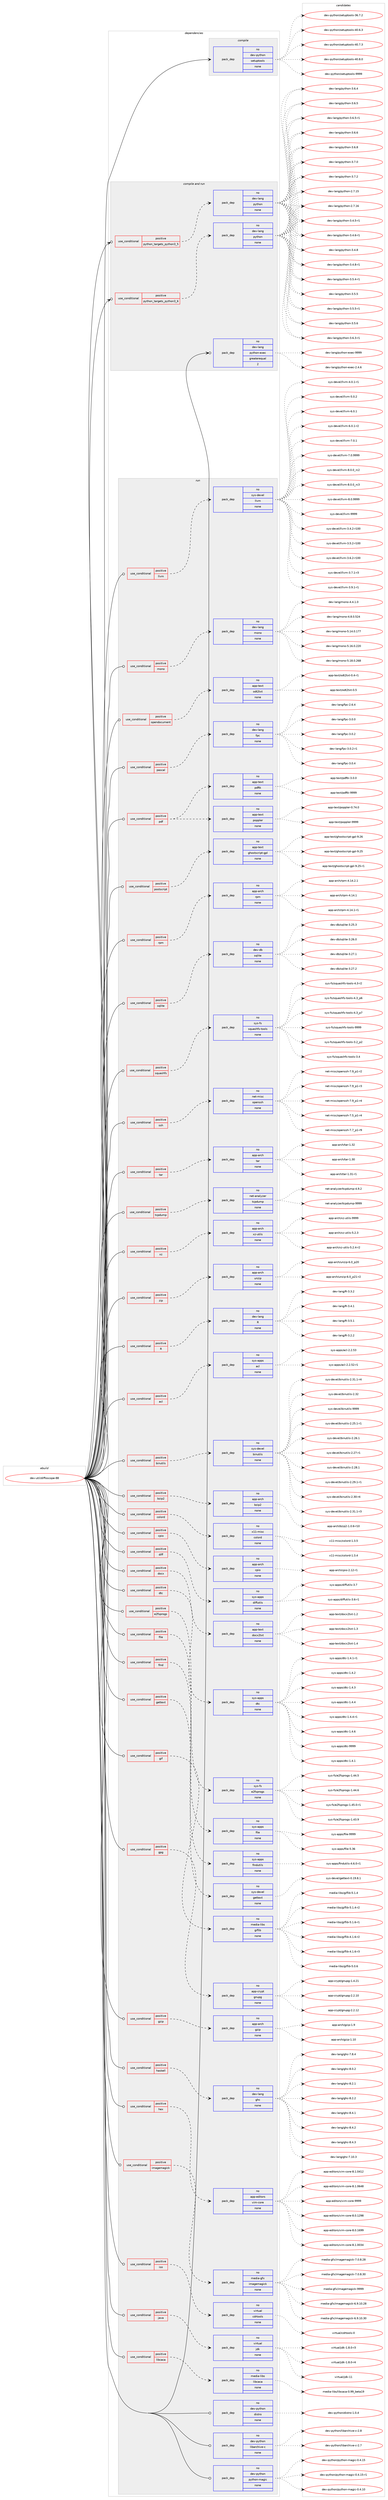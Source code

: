 digraph prolog {

# *************
# Graph options
# *************

newrank=true;
concentrate=true;
compound=true;
graph [rankdir=LR,fontname=Helvetica,fontsize=10,ranksep=1.5];#, ranksep=2.5, nodesep=0.2];
edge  [arrowhead=vee];
node  [fontname=Helvetica,fontsize=10];

# **********
# The ebuild
# **********

subgraph cluster_leftcol {
color=gray;
rank=same;
label=<<i>ebuild</i>>;
id [label="dev-util/diffoscope-88", color=red, width=4, href="../dev-util/diffoscope-88.svg"];
}

# ****************
# The dependencies
# ****************

subgraph cluster_midcol {
color=gray;
label=<<i>dependencies</i>>;
subgraph cluster_compile {
fillcolor="#eeeeee";
style=filled;
label=<<i>compile</i>>;
subgraph pack1096761 {
dependency1544577 [label=<<TABLE BORDER="0" CELLBORDER="1" CELLSPACING="0" CELLPADDING="4" WIDTH="220"><TR><TD ROWSPAN="6" CELLPADDING="30">pack_dep</TD></TR><TR><TD WIDTH="110">no</TD></TR><TR><TD>dev-python</TD></TR><TR><TD>setuptools</TD></TR><TR><TD>none</TD></TR><TR><TD></TD></TR></TABLE>>, shape=none, color=blue];
}
id:e -> dependency1544577:w [weight=20,style="solid",arrowhead="vee"];
}
subgraph cluster_compileandrun {
fillcolor="#eeeeee";
style=filled;
label=<<i>compile and run</i>>;
subgraph cond424193 {
dependency1544578 [label=<<TABLE BORDER="0" CELLBORDER="1" CELLSPACING="0" CELLPADDING="4"><TR><TD ROWSPAN="3" CELLPADDING="10">use_conditional</TD></TR><TR><TD>positive</TD></TR><TR><TD>python_targets_python3_5</TD></TR></TABLE>>, shape=none, color=red];
subgraph pack1096762 {
dependency1544579 [label=<<TABLE BORDER="0" CELLBORDER="1" CELLSPACING="0" CELLPADDING="4" WIDTH="220"><TR><TD ROWSPAN="6" CELLPADDING="30">pack_dep</TD></TR><TR><TD WIDTH="110">no</TD></TR><TR><TD>dev-lang</TD></TR><TR><TD>python</TD></TR><TR><TD>none</TD></TR><TR><TD></TD></TR></TABLE>>, shape=none, color=blue];
}
dependency1544578:e -> dependency1544579:w [weight=20,style="dashed",arrowhead="vee"];
}
id:e -> dependency1544578:w [weight=20,style="solid",arrowhead="odotvee"];
subgraph cond424194 {
dependency1544580 [label=<<TABLE BORDER="0" CELLBORDER="1" CELLSPACING="0" CELLPADDING="4"><TR><TD ROWSPAN="3" CELLPADDING="10">use_conditional</TD></TR><TR><TD>positive</TD></TR><TR><TD>python_targets_python3_6</TD></TR></TABLE>>, shape=none, color=red];
subgraph pack1096763 {
dependency1544581 [label=<<TABLE BORDER="0" CELLBORDER="1" CELLSPACING="0" CELLPADDING="4" WIDTH="220"><TR><TD ROWSPAN="6" CELLPADDING="30">pack_dep</TD></TR><TR><TD WIDTH="110">no</TD></TR><TR><TD>dev-lang</TD></TR><TR><TD>python</TD></TR><TR><TD>none</TD></TR><TR><TD></TD></TR></TABLE>>, shape=none, color=blue];
}
dependency1544580:e -> dependency1544581:w [weight=20,style="dashed",arrowhead="vee"];
}
id:e -> dependency1544580:w [weight=20,style="solid",arrowhead="odotvee"];
subgraph pack1096764 {
dependency1544582 [label=<<TABLE BORDER="0" CELLBORDER="1" CELLSPACING="0" CELLPADDING="4" WIDTH="220"><TR><TD ROWSPAN="6" CELLPADDING="30">pack_dep</TD></TR><TR><TD WIDTH="110">no</TD></TR><TR><TD>dev-lang</TD></TR><TR><TD>python-exec</TD></TR><TR><TD>greaterequal</TD></TR><TR><TD>2</TD></TR></TABLE>>, shape=none, color=blue];
}
id:e -> dependency1544582:w [weight=20,style="solid",arrowhead="odotvee"];
}
subgraph cluster_run {
fillcolor="#eeeeee";
style=filled;
label=<<i>run</i>>;
subgraph cond424195 {
dependency1544583 [label=<<TABLE BORDER="0" CELLBORDER="1" CELLSPACING="0" CELLPADDING="4"><TR><TD ROWSPAN="3" CELLPADDING="10">use_conditional</TD></TR><TR><TD>positive</TD></TR><TR><TD>R</TD></TR></TABLE>>, shape=none, color=red];
subgraph pack1096765 {
dependency1544584 [label=<<TABLE BORDER="0" CELLBORDER="1" CELLSPACING="0" CELLPADDING="4" WIDTH="220"><TR><TD ROWSPAN="6" CELLPADDING="30">pack_dep</TD></TR><TR><TD WIDTH="110">no</TD></TR><TR><TD>dev-lang</TD></TR><TR><TD>R</TD></TR><TR><TD>none</TD></TR><TR><TD></TD></TR></TABLE>>, shape=none, color=blue];
}
dependency1544583:e -> dependency1544584:w [weight=20,style="dashed",arrowhead="vee"];
}
id:e -> dependency1544583:w [weight=20,style="solid",arrowhead="odot"];
subgraph cond424196 {
dependency1544585 [label=<<TABLE BORDER="0" CELLBORDER="1" CELLSPACING="0" CELLPADDING="4"><TR><TD ROWSPAN="3" CELLPADDING="10">use_conditional</TD></TR><TR><TD>positive</TD></TR><TR><TD>acl</TD></TR></TABLE>>, shape=none, color=red];
subgraph pack1096766 {
dependency1544586 [label=<<TABLE BORDER="0" CELLBORDER="1" CELLSPACING="0" CELLPADDING="4" WIDTH="220"><TR><TD ROWSPAN="6" CELLPADDING="30">pack_dep</TD></TR><TR><TD WIDTH="110">no</TD></TR><TR><TD>sys-apps</TD></TR><TR><TD>acl</TD></TR><TR><TD>none</TD></TR><TR><TD></TD></TR></TABLE>>, shape=none, color=blue];
}
dependency1544585:e -> dependency1544586:w [weight=20,style="dashed",arrowhead="vee"];
}
id:e -> dependency1544585:w [weight=20,style="solid",arrowhead="odot"];
subgraph cond424197 {
dependency1544587 [label=<<TABLE BORDER="0" CELLBORDER="1" CELLSPACING="0" CELLPADDING="4"><TR><TD ROWSPAN="3" CELLPADDING="10">use_conditional</TD></TR><TR><TD>positive</TD></TR><TR><TD>binutils</TD></TR></TABLE>>, shape=none, color=red];
subgraph pack1096767 {
dependency1544588 [label=<<TABLE BORDER="0" CELLBORDER="1" CELLSPACING="0" CELLPADDING="4" WIDTH="220"><TR><TD ROWSPAN="6" CELLPADDING="30">pack_dep</TD></TR><TR><TD WIDTH="110">no</TD></TR><TR><TD>sys-devel</TD></TR><TR><TD>binutils</TD></TR><TR><TD>none</TD></TR><TR><TD></TD></TR></TABLE>>, shape=none, color=blue];
}
dependency1544587:e -> dependency1544588:w [weight=20,style="dashed",arrowhead="vee"];
}
id:e -> dependency1544587:w [weight=20,style="solid",arrowhead="odot"];
subgraph cond424198 {
dependency1544589 [label=<<TABLE BORDER="0" CELLBORDER="1" CELLSPACING="0" CELLPADDING="4"><TR><TD ROWSPAN="3" CELLPADDING="10">use_conditional</TD></TR><TR><TD>positive</TD></TR><TR><TD>bzip2</TD></TR></TABLE>>, shape=none, color=red];
subgraph pack1096768 {
dependency1544590 [label=<<TABLE BORDER="0" CELLBORDER="1" CELLSPACING="0" CELLPADDING="4" WIDTH="220"><TR><TD ROWSPAN="6" CELLPADDING="30">pack_dep</TD></TR><TR><TD WIDTH="110">no</TD></TR><TR><TD>app-arch</TD></TR><TR><TD>bzip2</TD></TR><TR><TD>none</TD></TR><TR><TD></TD></TR></TABLE>>, shape=none, color=blue];
}
dependency1544589:e -> dependency1544590:w [weight=20,style="dashed",arrowhead="vee"];
}
id:e -> dependency1544589:w [weight=20,style="solid",arrowhead="odot"];
subgraph cond424199 {
dependency1544591 [label=<<TABLE BORDER="0" CELLBORDER="1" CELLSPACING="0" CELLPADDING="4"><TR><TD ROWSPAN="3" CELLPADDING="10">use_conditional</TD></TR><TR><TD>positive</TD></TR><TR><TD>colord</TD></TR></TABLE>>, shape=none, color=red];
subgraph pack1096769 {
dependency1544592 [label=<<TABLE BORDER="0" CELLBORDER="1" CELLSPACING="0" CELLPADDING="4" WIDTH="220"><TR><TD ROWSPAN="6" CELLPADDING="30">pack_dep</TD></TR><TR><TD WIDTH="110">no</TD></TR><TR><TD>x11-misc</TD></TR><TR><TD>colord</TD></TR><TR><TD>none</TD></TR><TR><TD></TD></TR></TABLE>>, shape=none, color=blue];
}
dependency1544591:e -> dependency1544592:w [weight=20,style="dashed",arrowhead="vee"];
}
id:e -> dependency1544591:w [weight=20,style="solid",arrowhead="odot"];
subgraph cond424200 {
dependency1544593 [label=<<TABLE BORDER="0" CELLBORDER="1" CELLSPACING="0" CELLPADDING="4"><TR><TD ROWSPAN="3" CELLPADDING="10">use_conditional</TD></TR><TR><TD>positive</TD></TR><TR><TD>cpio</TD></TR></TABLE>>, shape=none, color=red];
subgraph pack1096770 {
dependency1544594 [label=<<TABLE BORDER="0" CELLBORDER="1" CELLSPACING="0" CELLPADDING="4" WIDTH="220"><TR><TD ROWSPAN="6" CELLPADDING="30">pack_dep</TD></TR><TR><TD WIDTH="110">no</TD></TR><TR><TD>app-arch</TD></TR><TR><TD>cpio</TD></TR><TR><TD>none</TD></TR><TR><TD></TD></TR></TABLE>>, shape=none, color=blue];
}
dependency1544593:e -> dependency1544594:w [weight=20,style="dashed",arrowhead="vee"];
}
id:e -> dependency1544593:w [weight=20,style="solid",arrowhead="odot"];
subgraph cond424201 {
dependency1544595 [label=<<TABLE BORDER="0" CELLBORDER="1" CELLSPACING="0" CELLPADDING="4"><TR><TD ROWSPAN="3" CELLPADDING="10">use_conditional</TD></TR><TR><TD>positive</TD></TR><TR><TD>diff</TD></TR></TABLE>>, shape=none, color=red];
subgraph pack1096771 {
dependency1544596 [label=<<TABLE BORDER="0" CELLBORDER="1" CELLSPACING="0" CELLPADDING="4" WIDTH="220"><TR><TD ROWSPAN="6" CELLPADDING="30">pack_dep</TD></TR><TR><TD WIDTH="110">no</TD></TR><TR><TD>sys-apps</TD></TR><TR><TD>diffutils</TD></TR><TR><TD>none</TD></TR><TR><TD></TD></TR></TABLE>>, shape=none, color=blue];
}
dependency1544595:e -> dependency1544596:w [weight=20,style="dashed",arrowhead="vee"];
}
id:e -> dependency1544595:w [weight=20,style="solid",arrowhead="odot"];
subgraph cond424202 {
dependency1544597 [label=<<TABLE BORDER="0" CELLBORDER="1" CELLSPACING="0" CELLPADDING="4"><TR><TD ROWSPAN="3" CELLPADDING="10">use_conditional</TD></TR><TR><TD>positive</TD></TR><TR><TD>docx</TD></TR></TABLE>>, shape=none, color=red];
subgraph pack1096772 {
dependency1544598 [label=<<TABLE BORDER="0" CELLBORDER="1" CELLSPACING="0" CELLPADDING="4" WIDTH="220"><TR><TD ROWSPAN="6" CELLPADDING="30">pack_dep</TD></TR><TR><TD WIDTH="110">no</TD></TR><TR><TD>app-text</TD></TR><TR><TD>docx2txt</TD></TR><TR><TD>none</TD></TR><TR><TD></TD></TR></TABLE>>, shape=none, color=blue];
}
dependency1544597:e -> dependency1544598:w [weight=20,style="dashed",arrowhead="vee"];
}
id:e -> dependency1544597:w [weight=20,style="solid",arrowhead="odot"];
subgraph cond424203 {
dependency1544599 [label=<<TABLE BORDER="0" CELLBORDER="1" CELLSPACING="0" CELLPADDING="4"><TR><TD ROWSPAN="3" CELLPADDING="10">use_conditional</TD></TR><TR><TD>positive</TD></TR><TR><TD>dtc</TD></TR></TABLE>>, shape=none, color=red];
subgraph pack1096773 {
dependency1544600 [label=<<TABLE BORDER="0" CELLBORDER="1" CELLSPACING="0" CELLPADDING="4" WIDTH="220"><TR><TD ROWSPAN="6" CELLPADDING="30">pack_dep</TD></TR><TR><TD WIDTH="110">no</TD></TR><TR><TD>sys-apps</TD></TR><TR><TD>dtc</TD></TR><TR><TD>none</TD></TR><TR><TD></TD></TR></TABLE>>, shape=none, color=blue];
}
dependency1544599:e -> dependency1544600:w [weight=20,style="dashed",arrowhead="vee"];
}
id:e -> dependency1544599:w [weight=20,style="solid",arrowhead="odot"];
subgraph cond424204 {
dependency1544601 [label=<<TABLE BORDER="0" CELLBORDER="1" CELLSPACING="0" CELLPADDING="4"><TR><TD ROWSPAN="3" CELLPADDING="10">use_conditional</TD></TR><TR><TD>positive</TD></TR><TR><TD>e2fsprogs</TD></TR></TABLE>>, shape=none, color=red];
subgraph pack1096774 {
dependency1544602 [label=<<TABLE BORDER="0" CELLBORDER="1" CELLSPACING="0" CELLPADDING="4" WIDTH="220"><TR><TD ROWSPAN="6" CELLPADDING="30">pack_dep</TD></TR><TR><TD WIDTH="110">no</TD></TR><TR><TD>sys-fs</TD></TR><TR><TD>e2fsprogs</TD></TR><TR><TD>none</TD></TR><TR><TD></TD></TR></TABLE>>, shape=none, color=blue];
}
dependency1544601:e -> dependency1544602:w [weight=20,style="dashed",arrowhead="vee"];
}
id:e -> dependency1544601:w [weight=20,style="solid",arrowhead="odot"];
subgraph cond424205 {
dependency1544603 [label=<<TABLE BORDER="0" CELLBORDER="1" CELLSPACING="0" CELLPADDING="4"><TR><TD ROWSPAN="3" CELLPADDING="10">use_conditional</TD></TR><TR><TD>positive</TD></TR><TR><TD>file</TD></TR></TABLE>>, shape=none, color=red];
subgraph pack1096775 {
dependency1544604 [label=<<TABLE BORDER="0" CELLBORDER="1" CELLSPACING="0" CELLPADDING="4" WIDTH="220"><TR><TD ROWSPAN="6" CELLPADDING="30">pack_dep</TD></TR><TR><TD WIDTH="110">no</TD></TR><TR><TD>sys-apps</TD></TR><TR><TD>file</TD></TR><TR><TD>none</TD></TR><TR><TD></TD></TR></TABLE>>, shape=none, color=blue];
}
dependency1544603:e -> dependency1544604:w [weight=20,style="dashed",arrowhead="vee"];
}
id:e -> dependency1544603:w [weight=20,style="solid",arrowhead="odot"];
subgraph cond424206 {
dependency1544605 [label=<<TABLE BORDER="0" CELLBORDER="1" CELLSPACING="0" CELLPADDING="4"><TR><TD ROWSPAN="3" CELLPADDING="10">use_conditional</TD></TR><TR><TD>positive</TD></TR><TR><TD>find</TD></TR></TABLE>>, shape=none, color=red];
subgraph pack1096776 {
dependency1544606 [label=<<TABLE BORDER="0" CELLBORDER="1" CELLSPACING="0" CELLPADDING="4" WIDTH="220"><TR><TD ROWSPAN="6" CELLPADDING="30">pack_dep</TD></TR><TR><TD WIDTH="110">no</TD></TR><TR><TD>sys-apps</TD></TR><TR><TD>findutils</TD></TR><TR><TD>none</TD></TR><TR><TD></TD></TR></TABLE>>, shape=none, color=blue];
}
dependency1544605:e -> dependency1544606:w [weight=20,style="dashed",arrowhead="vee"];
}
id:e -> dependency1544605:w [weight=20,style="solid",arrowhead="odot"];
subgraph cond424207 {
dependency1544607 [label=<<TABLE BORDER="0" CELLBORDER="1" CELLSPACING="0" CELLPADDING="4"><TR><TD ROWSPAN="3" CELLPADDING="10">use_conditional</TD></TR><TR><TD>positive</TD></TR><TR><TD>gettext</TD></TR></TABLE>>, shape=none, color=red];
subgraph pack1096777 {
dependency1544608 [label=<<TABLE BORDER="0" CELLBORDER="1" CELLSPACING="0" CELLPADDING="4" WIDTH="220"><TR><TD ROWSPAN="6" CELLPADDING="30">pack_dep</TD></TR><TR><TD WIDTH="110">no</TD></TR><TR><TD>sys-devel</TD></TR><TR><TD>gettext</TD></TR><TR><TD>none</TD></TR><TR><TD></TD></TR></TABLE>>, shape=none, color=blue];
}
dependency1544607:e -> dependency1544608:w [weight=20,style="dashed",arrowhead="vee"];
}
id:e -> dependency1544607:w [weight=20,style="solid",arrowhead="odot"];
subgraph cond424208 {
dependency1544609 [label=<<TABLE BORDER="0" CELLBORDER="1" CELLSPACING="0" CELLPADDING="4"><TR><TD ROWSPAN="3" CELLPADDING="10">use_conditional</TD></TR><TR><TD>positive</TD></TR><TR><TD>gif</TD></TR></TABLE>>, shape=none, color=red];
subgraph pack1096778 {
dependency1544610 [label=<<TABLE BORDER="0" CELLBORDER="1" CELLSPACING="0" CELLPADDING="4" WIDTH="220"><TR><TD ROWSPAN="6" CELLPADDING="30">pack_dep</TD></TR><TR><TD WIDTH="110">no</TD></TR><TR><TD>media-libs</TD></TR><TR><TD>giflib</TD></TR><TR><TD>none</TD></TR><TR><TD></TD></TR></TABLE>>, shape=none, color=blue];
}
dependency1544609:e -> dependency1544610:w [weight=20,style="dashed",arrowhead="vee"];
}
id:e -> dependency1544609:w [weight=20,style="solid",arrowhead="odot"];
subgraph cond424209 {
dependency1544611 [label=<<TABLE BORDER="0" CELLBORDER="1" CELLSPACING="0" CELLPADDING="4"><TR><TD ROWSPAN="3" CELLPADDING="10">use_conditional</TD></TR><TR><TD>positive</TD></TR><TR><TD>gpg</TD></TR></TABLE>>, shape=none, color=red];
subgraph pack1096779 {
dependency1544612 [label=<<TABLE BORDER="0" CELLBORDER="1" CELLSPACING="0" CELLPADDING="4" WIDTH="220"><TR><TD ROWSPAN="6" CELLPADDING="30">pack_dep</TD></TR><TR><TD WIDTH="110">no</TD></TR><TR><TD>app-crypt</TD></TR><TR><TD>gnupg</TD></TR><TR><TD>none</TD></TR><TR><TD></TD></TR></TABLE>>, shape=none, color=blue];
}
dependency1544611:e -> dependency1544612:w [weight=20,style="dashed",arrowhead="vee"];
}
id:e -> dependency1544611:w [weight=20,style="solid",arrowhead="odot"];
subgraph cond424210 {
dependency1544613 [label=<<TABLE BORDER="0" CELLBORDER="1" CELLSPACING="0" CELLPADDING="4"><TR><TD ROWSPAN="3" CELLPADDING="10">use_conditional</TD></TR><TR><TD>positive</TD></TR><TR><TD>gzip</TD></TR></TABLE>>, shape=none, color=red];
subgraph pack1096780 {
dependency1544614 [label=<<TABLE BORDER="0" CELLBORDER="1" CELLSPACING="0" CELLPADDING="4" WIDTH="220"><TR><TD ROWSPAN="6" CELLPADDING="30">pack_dep</TD></TR><TR><TD WIDTH="110">no</TD></TR><TR><TD>app-arch</TD></TR><TR><TD>gzip</TD></TR><TR><TD>none</TD></TR><TR><TD></TD></TR></TABLE>>, shape=none, color=blue];
}
dependency1544613:e -> dependency1544614:w [weight=20,style="dashed",arrowhead="vee"];
}
id:e -> dependency1544613:w [weight=20,style="solid",arrowhead="odot"];
subgraph cond424211 {
dependency1544615 [label=<<TABLE BORDER="0" CELLBORDER="1" CELLSPACING="0" CELLPADDING="4"><TR><TD ROWSPAN="3" CELLPADDING="10">use_conditional</TD></TR><TR><TD>positive</TD></TR><TR><TD>haskell</TD></TR></TABLE>>, shape=none, color=red];
subgraph pack1096781 {
dependency1544616 [label=<<TABLE BORDER="0" CELLBORDER="1" CELLSPACING="0" CELLPADDING="4" WIDTH="220"><TR><TD ROWSPAN="6" CELLPADDING="30">pack_dep</TD></TR><TR><TD WIDTH="110">no</TD></TR><TR><TD>dev-lang</TD></TR><TR><TD>ghc</TD></TR><TR><TD>none</TD></TR><TR><TD></TD></TR></TABLE>>, shape=none, color=blue];
}
dependency1544615:e -> dependency1544616:w [weight=20,style="dashed",arrowhead="vee"];
}
id:e -> dependency1544615:w [weight=20,style="solid",arrowhead="odot"];
subgraph cond424212 {
dependency1544617 [label=<<TABLE BORDER="0" CELLBORDER="1" CELLSPACING="0" CELLPADDING="4"><TR><TD ROWSPAN="3" CELLPADDING="10">use_conditional</TD></TR><TR><TD>positive</TD></TR><TR><TD>hex</TD></TR></TABLE>>, shape=none, color=red];
subgraph pack1096782 {
dependency1544618 [label=<<TABLE BORDER="0" CELLBORDER="1" CELLSPACING="0" CELLPADDING="4" WIDTH="220"><TR><TD ROWSPAN="6" CELLPADDING="30">pack_dep</TD></TR><TR><TD WIDTH="110">no</TD></TR><TR><TD>app-editors</TD></TR><TR><TD>vim-core</TD></TR><TR><TD>none</TD></TR><TR><TD></TD></TR></TABLE>>, shape=none, color=blue];
}
dependency1544617:e -> dependency1544618:w [weight=20,style="dashed",arrowhead="vee"];
}
id:e -> dependency1544617:w [weight=20,style="solid",arrowhead="odot"];
subgraph cond424213 {
dependency1544619 [label=<<TABLE BORDER="0" CELLBORDER="1" CELLSPACING="0" CELLPADDING="4"><TR><TD ROWSPAN="3" CELLPADDING="10">use_conditional</TD></TR><TR><TD>positive</TD></TR><TR><TD>imagemagick</TD></TR></TABLE>>, shape=none, color=red];
subgraph pack1096783 {
dependency1544620 [label=<<TABLE BORDER="0" CELLBORDER="1" CELLSPACING="0" CELLPADDING="4" WIDTH="220"><TR><TD ROWSPAN="6" CELLPADDING="30">pack_dep</TD></TR><TR><TD WIDTH="110">no</TD></TR><TR><TD>media-gfx</TD></TR><TR><TD>imagemagick</TD></TR><TR><TD>none</TD></TR><TR><TD></TD></TR></TABLE>>, shape=none, color=blue];
}
dependency1544619:e -> dependency1544620:w [weight=20,style="dashed",arrowhead="vee"];
}
id:e -> dependency1544619:w [weight=20,style="solid",arrowhead="odot"];
subgraph cond424214 {
dependency1544621 [label=<<TABLE BORDER="0" CELLBORDER="1" CELLSPACING="0" CELLPADDING="4"><TR><TD ROWSPAN="3" CELLPADDING="10">use_conditional</TD></TR><TR><TD>positive</TD></TR><TR><TD>iso</TD></TR></TABLE>>, shape=none, color=red];
subgraph pack1096784 {
dependency1544622 [label=<<TABLE BORDER="0" CELLBORDER="1" CELLSPACING="0" CELLPADDING="4" WIDTH="220"><TR><TD ROWSPAN="6" CELLPADDING="30">pack_dep</TD></TR><TR><TD WIDTH="110">no</TD></TR><TR><TD>virtual</TD></TR><TR><TD>cdrtools</TD></TR><TR><TD>none</TD></TR><TR><TD></TD></TR></TABLE>>, shape=none, color=blue];
}
dependency1544621:e -> dependency1544622:w [weight=20,style="dashed",arrowhead="vee"];
}
id:e -> dependency1544621:w [weight=20,style="solid",arrowhead="odot"];
subgraph cond424215 {
dependency1544623 [label=<<TABLE BORDER="0" CELLBORDER="1" CELLSPACING="0" CELLPADDING="4"><TR><TD ROWSPAN="3" CELLPADDING="10">use_conditional</TD></TR><TR><TD>positive</TD></TR><TR><TD>java</TD></TR></TABLE>>, shape=none, color=red];
subgraph pack1096785 {
dependency1544624 [label=<<TABLE BORDER="0" CELLBORDER="1" CELLSPACING="0" CELLPADDING="4" WIDTH="220"><TR><TD ROWSPAN="6" CELLPADDING="30">pack_dep</TD></TR><TR><TD WIDTH="110">no</TD></TR><TR><TD>virtual</TD></TR><TR><TD>jdk</TD></TR><TR><TD>none</TD></TR><TR><TD></TD></TR></TABLE>>, shape=none, color=blue];
}
dependency1544623:e -> dependency1544624:w [weight=20,style="dashed",arrowhead="vee"];
}
id:e -> dependency1544623:w [weight=20,style="solid",arrowhead="odot"];
subgraph cond424216 {
dependency1544625 [label=<<TABLE BORDER="0" CELLBORDER="1" CELLSPACING="0" CELLPADDING="4"><TR><TD ROWSPAN="3" CELLPADDING="10">use_conditional</TD></TR><TR><TD>positive</TD></TR><TR><TD>libcaca</TD></TR></TABLE>>, shape=none, color=red];
subgraph pack1096786 {
dependency1544626 [label=<<TABLE BORDER="0" CELLBORDER="1" CELLSPACING="0" CELLPADDING="4" WIDTH="220"><TR><TD ROWSPAN="6" CELLPADDING="30">pack_dep</TD></TR><TR><TD WIDTH="110">no</TD></TR><TR><TD>media-libs</TD></TR><TR><TD>libcaca</TD></TR><TR><TD>none</TD></TR><TR><TD></TD></TR></TABLE>>, shape=none, color=blue];
}
dependency1544625:e -> dependency1544626:w [weight=20,style="dashed",arrowhead="vee"];
}
id:e -> dependency1544625:w [weight=20,style="solid",arrowhead="odot"];
subgraph cond424217 {
dependency1544627 [label=<<TABLE BORDER="0" CELLBORDER="1" CELLSPACING="0" CELLPADDING="4"><TR><TD ROWSPAN="3" CELLPADDING="10">use_conditional</TD></TR><TR><TD>positive</TD></TR><TR><TD>llvm</TD></TR></TABLE>>, shape=none, color=red];
subgraph pack1096787 {
dependency1544628 [label=<<TABLE BORDER="0" CELLBORDER="1" CELLSPACING="0" CELLPADDING="4" WIDTH="220"><TR><TD ROWSPAN="6" CELLPADDING="30">pack_dep</TD></TR><TR><TD WIDTH="110">no</TD></TR><TR><TD>sys-devel</TD></TR><TR><TD>llvm</TD></TR><TR><TD>none</TD></TR><TR><TD></TD></TR></TABLE>>, shape=none, color=blue];
}
dependency1544627:e -> dependency1544628:w [weight=20,style="dashed",arrowhead="vee"];
}
id:e -> dependency1544627:w [weight=20,style="solid",arrowhead="odot"];
subgraph cond424218 {
dependency1544629 [label=<<TABLE BORDER="0" CELLBORDER="1" CELLSPACING="0" CELLPADDING="4"><TR><TD ROWSPAN="3" CELLPADDING="10">use_conditional</TD></TR><TR><TD>positive</TD></TR><TR><TD>mono</TD></TR></TABLE>>, shape=none, color=red];
subgraph pack1096788 {
dependency1544630 [label=<<TABLE BORDER="0" CELLBORDER="1" CELLSPACING="0" CELLPADDING="4" WIDTH="220"><TR><TD ROWSPAN="6" CELLPADDING="30">pack_dep</TD></TR><TR><TD WIDTH="110">no</TD></TR><TR><TD>dev-lang</TD></TR><TR><TD>mono</TD></TR><TR><TD>none</TD></TR><TR><TD></TD></TR></TABLE>>, shape=none, color=blue];
}
dependency1544629:e -> dependency1544630:w [weight=20,style="dashed",arrowhead="vee"];
}
id:e -> dependency1544629:w [weight=20,style="solid",arrowhead="odot"];
subgraph cond424219 {
dependency1544631 [label=<<TABLE BORDER="0" CELLBORDER="1" CELLSPACING="0" CELLPADDING="4"><TR><TD ROWSPAN="3" CELLPADDING="10">use_conditional</TD></TR><TR><TD>positive</TD></TR><TR><TD>opendocument</TD></TR></TABLE>>, shape=none, color=red];
subgraph pack1096789 {
dependency1544632 [label=<<TABLE BORDER="0" CELLBORDER="1" CELLSPACING="0" CELLPADDING="4" WIDTH="220"><TR><TD ROWSPAN="6" CELLPADDING="30">pack_dep</TD></TR><TR><TD WIDTH="110">no</TD></TR><TR><TD>app-text</TD></TR><TR><TD>odt2txt</TD></TR><TR><TD>none</TD></TR><TR><TD></TD></TR></TABLE>>, shape=none, color=blue];
}
dependency1544631:e -> dependency1544632:w [weight=20,style="dashed",arrowhead="vee"];
}
id:e -> dependency1544631:w [weight=20,style="solid",arrowhead="odot"];
subgraph cond424220 {
dependency1544633 [label=<<TABLE BORDER="0" CELLBORDER="1" CELLSPACING="0" CELLPADDING="4"><TR><TD ROWSPAN="3" CELLPADDING="10">use_conditional</TD></TR><TR><TD>positive</TD></TR><TR><TD>pascal</TD></TR></TABLE>>, shape=none, color=red];
subgraph pack1096790 {
dependency1544634 [label=<<TABLE BORDER="0" CELLBORDER="1" CELLSPACING="0" CELLPADDING="4" WIDTH="220"><TR><TD ROWSPAN="6" CELLPADDING="30">pack_dep</TD></TR><TR><TD WIDTH="110">no</TD></TR><TR><TD>dev-lang</TD></TR><TR><TD>fpc</TD></TR><TR><TD>none</TD></TR><TR><TD></TD></TR></TABLE>>, shape=none, color=blue];
}
dependency1544633:e -> dependency1544634:w [weight=20,style="dashed",arrowhead="vee"];
}
id:e -> dependency1544633:w [weight=20,style="solid",arrowhead="odot"];
subgraph cond424221 {
dependency1544635 [label=<<TABLE BORDER="0" CELLBORDER="1" CELLSPACING="0" CELLPADDING="4"><TR><TD ROWSPAN="3" CELLPADDING="10">use_conditional</TD></TR><TR><TD>positive</TD></TR><TR><TD>pdf</TD></TR></TABLE>>, shape=none, color=red];
subgraph pack1096791 {
dependency1544636 [label=<<TABLE BORDER="0" CELLBORDER="1" CELLSPACING="0" CELLPADDING="4" WIDTH="220"><TR><TD ROWSPAN="6" CELLPADDING="30">pack_dep</TD></TR><TR><TD WIDTH="110">no</TD></TR><TR><TD>app-text</TD></TR><TR><TD>pdftk</TD></TR><TR><TD>none</TD></TR><TR><TD></TD></TR></TABLE>>, shape=none, color=blue];
}
dependency1544635:e -> dependency1544636:w [weight=20,style="dashed",arrowhead="vee"];
subgraph pack1096792 {
dependency1544637 [label=<<TABLE BORDER="0" CELLBORDER="1" CELLSPACING="0" CELLPADDING="4" WIDTH="220"><TR><TD ROWSPAN="6" CELLPADDING="30">pack_dep</TD></TR><TR><TD WIDTH="110">no</TD></TR><TR><TD>app-text</TD></TR><TR><TD>poppler</TD></TR><TR><TD>none</TD></TR><TR><TD></TD></TR></TABLE>>, shape=none, color=blue];
}
dependency1544635:e -> dependency1544637:w [weight=20,style="dashed",arrowhead="vee"];
}
id:e -> dependency1544635:w [weight=20,style="solid",arrowhead="odot"];
subgraph cond424222 {
dependency1544638 [label=<<TABLE BORDER="0" CELLBORDER="1" CELLSPACING="0" CELLPADDING="4"><TR><TD ROWSPAN="3" CELLPADDING="10">use_conditional</TD></TR><TR><TD>positive</TD></TR><TR><TD>postscript</TD></TR></TABLE>>, shape=none, color=red];
subgraph pack1096793 {
dependency1544639 [label=<<TABLE BORDER="0" CELLBORDER="1" CELLSPACING="0" CELLPADDING="4" WIDTH="220"><TR><TD ROWSPAN="6" CELLPADDING="30">pack_dep</TD></TR><TR><TD WIDTH="110">no</TD></TR><TR><TD>app-text</TD></TR><TR><TD>ghostscript-gpl</TD></TR><TR><TD>none</TD></TR><TR><TD></TD></TR></TABLE>>, shape=none, color=blue];
}
dependency1544638:e -> dependency1544639:w [weight=20,style="dashed",arrowhead="vee"];
}
id:e -> dependency1544638:w [weight=20,style="solid",arrowhead="odot"];
subgraph cond424223 {
dependency1544640 [label=<<TABLE BORDER="0" CELLBORDER="1" CELLSPACING="0" CELLPADDING="4"><TR><TD ROWSPAN="3" CELLPADDING="10">use_conditional</TD></TR><TR><TD>positive</TD></TR><TR><TD>rpm</TD></TR></TABLE>>, shape=none, color=red];
subgraph pack1096794 {
dependency1544641 [label=<<TABLE BORDER="0" CELLBORDER="1" CELLSPACING="0" CELLPADDING="4" WIDTH="220"><TR><TD ROWSPAN="6" CELLPADDING="30">pack_dep</TD></TR><TR><TD WIDTH="110">no</TD></TR><TR><TD>app-arch</TD></TR><TR><TD>rpm</TD></TR><TR><TD>none</TD></TR><TR><TD></TD></TR></TABLE>>, shape=none, color=blue];
}
dependency1544640:e -> dependency1544641:w [weight=20,style="dashed",arrowhead="vee"];
}
id:e -> dependency1544640:w [weight=20,style="solid",arrowhead="odot"];
subgraph cond424224 {
dependency1544642 [label=<<TABLE BORDER="0" CELLBORDER="1" CELLSPACING="0" CELLPADDING="4"><TR><TD ROWSPAN="3" CELLPADDING="10">use_conditional</TD></TR><TR><TD>positive</TD></TR><TR><TD>sqlite</TD></TR></TABLE>>, shape=none, color=red];
subgraph pack1096795 {
dependency1544643 [label=<<TABLE BORDER="0" CELLBORDER="1" CELLSPACING="0" CELLPADDING="4" WIDTH="220"><TR><TD ROWSPAN="6" CELLPADDING="30">pack_dep</TD></TR><TR><TD WIDTH="110">no</TD></TR><TR><TD>dev-db</TD></TR><TR><TD>sqlite</TD></TR><TR><TD>none</TD></TR><TR><TD></TD></TR></TABLE>>, shape=none, color=blue];
}
dependency1544642:e -> dependency1544643:w [weight=20,style="dashed",arrowhead="vee"];
}
id:e -> dependency1544642:w [weight=20,style="solid",arrowhead="odot"];
subgraph cond424225 {
dependency1544644 [label=<<TABLE BORDER="0" CELLBORDER="1" CELLSPACING="0" CELLPADDING="4"><TR><TD ROWSPAN="3" CELLPADDING="10">use_conditional</TD></TR><TR><TD>positive</TD></TR><TR><TD>squashfs</TD></TR></TABLE>>, shape=none, color=red];
subgraph pack1096796 {
dependency1544645 [label=<<TABLE BORDER="0" CELLBORDER="1" CELLSPACING="0" CELLPADDING="4" WIDTH="220"><TR><TD ROWSPAN="6" CELLPADDING="30">pack_dep</TD></TR><TR><TD WIDTH="110">no</TD></TR><TR><TD>sys-fs</TD></TR><TR><TD>squashfs-tools</TD></TR><TR><TD>none</TD></TR><TR><TD></TD></TR></TABLE>>, shape=none, color=blue];
}
dependency1544644:e -> dependency1544645:w [weight=20,style="dashed",arrowhead="vee"];
}
id:e -> dependency1544644:w [weight=20,style="solid",arrowhead="odot"];
subgraph cond424226 {
dependency1544646 [label=<<TABLE BORDER="0" CELLBORDER="1" CELLSPACING="0" CELLPADDING="4"><TR><TD ROWSPAN="3" CELLPADDING="10">use_conditional</TD></TR><TR><TD>positive</TD></TR><TR><TD>ssh</TD></TR></TABLE>>, shape=none, color=red];
subgraph pack1096797 {
dependency1544647 [label=<<TABLE BORDER="0" CELLBORDER="1" CELLSPACING="0" CELLPADDING="4" WIDTH="220"><TR><TD ROWSPAN="6" CELLPADDING="30">pack_dep</TD></TR><TR><TD WIDTH="110">no</TD></TR><TR><TD>net-misc</TD></TR><TR><TD>openssh</TD></TR><TR><TD>none</TD></TR><TR><TD></TD></TR></TABLE>>, shape=none, color=blue];
}
dependency1544646:e -> dependency1544647:w [weight=20,style="dashed",arrowhead="vee"];
}
id:e -> dependency1544646:w [weight=20,style="solid",arrowhead="odot"];
subgraph cond424227 {
dependency1544648 [label=<<TABLE BORDER="0" CELLBORDER="1" CELLSPACING="0" CELLPADDING="4"><TR><TD ROWSPAN="3" CELLPADDING="10">use_conditional</TD></TR><TR><TD>positive</TD></TR><TR><TD>tar</TD></TR></TABLE>>, shape=none, color=red];
subgraph pack1096798 {
dependency1544649 [label=<<TABLE BORDER="0" CELLBORDER="1" CELLSPACING="0" CELLPADDING="4" WIDTH="220"><TR><TD ROWSPAN="6" CELLPADDING="30">pack_dep</TD></TR><TR><TD WIDTH="110">no</TD></TR><TR><TD>app-arch</TD></TR><TR><TD>tar</TD></TR><TR><TD>none</TD></TR><TR><TD></TD></TR></TABLE>>, shape=none, color=blue];
}
dependency1544648:e -> dependency1544649:w [weight=20,style="dashed",arrowhead="vee"];
}
id:e -> dependency1544648:w [weight=20,style="solid",arrowhead="odot"];
subgraph cond424228 {
dependency1544650 [label=<<TABLE BORDER="0" CELLBORDER="1" CELLSPACING="0" CELLPADDING="4"><TR><TD ROWSPAN="3" CELLPADDING="10">use_conditional</TD></TR><TR><TD>positive</TD></TR><TR><TD>tcpdump</TD></TR></TABLE>>, shape=none, color=red];
subgraph pack1096799 {
dependency1544651 [label=<<TABLE BORDER="0" CELLBORDER="1" CELLSPACING="0" CELLPADDING="4" WIDTH="220"><TR><TD ROWSPAN="6" CELLPADDING="30">pack_dep</TD></TR><TR><TD WIDTH="110">no</TD></TR><TR><TD>net-analyzer</TD></TR><TR><TD>tcpdump</TD></TR><TR><TD>none</TD></TR><TR><TD></TD></TR></TABLE>>, shape=none, color=blue];
}
dependency1544650:e -> dependency1544651:w [weight=20,style="dashed",arrowhead="vee"];
}
id:e -> dependency1544650:w [weight=20,style="solid",arrowhead="odot"];
subgraph cond424229 {
dependency1544652 [label=<<TABLE BORDER="0" CELLBORDER="1" CELLSPACING="0" CELLPADDING="4"><TR><TD ROWSPAN="3" CELLPADDING="10">use_conditional</TD></TR><TR><TD>positive</TD></TR><TR><TD>xz</TD></TR></TABLE>>, shape=none, color=red];
subgraph pack1096800 {
dependency1544653 [label=<<TABLE BORDER="0" CELLBORDER="1" CELLSPACING="0" CELLPADDING="4" WIDTH="220"><TR><TD ROWSPAN="6" CELLPADDING="30">pack_dep</TD></TR><TR><TD WIDTH="110">no</TD></TR><TR><TD>app-arch</TD></TR><TR><TD>xz-utils</TD></TR><TR><TD>none</TD></TR><TR><TD></TD></TR></TABLE>>, shape=none, color=blue];
}
dependency1544652:e -> dependency1544653:w [weight=20,style="dashed",arrowhead="vee"];
}
id:e -> dependency1544652:w [weight=20,style="solid",arrowhead="odot"];
subgraph cond424230 {
dependency1544654 [label=<<TABLE BORDER="0" CELLBORDER="1" CELLSPACING="0" CELLPADDING="4"><TR><TD ROWSPAN="3" CELLPADDING="10">use_conditional</TD></TR><TR><TD>positive</TD></TR><TR><TD>zip</TD></TR></TABLE>>, shape=none, color=red];
subgraph pack1096801 {
dependency1544655 [label=<<TABLE BORDER="0" CELLBORDER="1" CELLSPACING="0" CELLPADDING="4" WIDTH="220"><TR><TD ROWSPAN="6" CELLPADDING="30">pack_dep</TD></TR><TR><TD WIDTH="110">no</TD></TR><TR><TD>app-arch</TD></TR><TR><TD>unzip</TD></TR><TR><TD>none</TD></TR><TR><TD></TD></TR></TABLE>>, shape=none, color=blue];
}
dependency1544654:e -> dependency1544655:w [weight=20,style="dashed",arrowhead="vee"];
}
id:e -> dependency1544654:w [weight=20,style="solid",arrowhead="odot"];
subgraph pack1096802 {
dependency1544656 [label=<<TABLE BORDER="0" CELLBORDER="1" CELLSPACING="0" CELLPADDING="4" WIDTH="220"><TR><TD ROWSPAN="6" CELLPADDING="30">pack_dep</TD></TR><TR><TD WIDTH="110">no</TD></TR><TR><TD>dev-python</TD></TR><TR><TD>distro</TD></TR><TR><TD>none</TD></TR><TR><TD></TD></TR></TABLE>>, shape=none, color=blue];
}
id:e -> dependency1544656:w [weight=20,style="solid",arrowhead="odot"];
subgraph pack1096803 {
dependency1544657 [label=<<TABLE BORDER="0" CELLBORDER="1" CELLSPACING="0" CELLPADDING="4" WIDTH="220"><TR><TD ROWSPAN="6" CELLPADDING="30">pack_dep</TD></TR><TR><TD WIDTH="110">no</TD></TR><TR><TD>dev-python</TD></TR><TR><TD>libarchive-c</TD></TR><TR><TD>none</TD></TR><TR><TD></TD></TR></TABLE>>, shape=none, color=blue];
}
id:e -> dependency1544657:w [weight=20,style="solid",arrowhead="odot"];
subgraph pack1096804 {
dependency1544658 [label=<<TABLE BORDER="0" CELLBORDER="1" CELLSPACING="0" CELLPADDING="4" WIDTH="220"><TR><TD ROWSPAN="6" CELLPADDING="30">pack_dep</TD></TR><TR><TD WIDTH="110">no</TD></TR><TR><TD>dev-python</TD></TR><TR><TD>python-magic</TD></TR><TR><TD>none</TD></TR><TR><TD></TD></TR></TABLE>>, shape=none, color=blue];
}
id:e -> dependency1544658:w [weight=20,style="solid",arrowhead="odot"];
}
}

# **************
# The candidates
# **************

subgraph cluster_choices {
rank=same;
color=gray;
label=<<i>candidates</i>>;

subgraph choice1096761 {
color=black;
nodesep=1;
choice100101118451121211161041111104711510111611711211611111110811545515446554650 [label="dev-python/setuptools-36.7.2", color=red, width=4,href="../dev-python/setuptools-36.7.2.svg"];
choice100101118451121211161041111104711510111611711211611111110811545524846544651 [label="dev-python/setuptools-40.6.3", color=red, width=4,href="../dev-python/setuptools-40.6.3.svg"];
choice100101118451121211161041111104711510111611711211611111110811545524846554651 [label="dev-python/setuptools-40.7.3", color=red, width=4,href="../dev-python/setuptools-40.7.3.svg"];
choice100101118451121211161041111104711510111611711211611111110811545524846564648 [label="dev-python/setuptools-40.8.0", color=red, width=4,href="../dev-python/setuptools-40.8.0.svg"];
choice10010111845112121116104111110471151011161171121161111111081154557575757 [label="dev-python/setuptools-9999", color=red, width=4,href="../dev-python/setuptools-9999.svg"];
dependency1544577:e -> choice100101118451121211161041111104711510111611711211611111110811545515446554650:w [style=dotted,weight="100"];
dependency1544577:e -> choice100101118451121211161041111104711510111611711211611111110811545524846544651:w [style=dotted,weight="100"];
dependency1544577:e -> choice100101118451121211161041111104711510111611711211611111110811545524846554651:w [style=dotted,weight="100"];
dependency1544577:e -> choice100101118451121211161041111104711510111611711211611111110811545524846564648:w [style=dotted,weight="100"];
dependency1544577:e -> choice10010111845112121116104111110471151011161171121161111111081154557575757:w [style=dotted,weight="100"];
}
subgraph choice1096762 {
color=black;
nodesep=1;
choice10010111845108971101034711212111610411111045504655464953 [label="dev-lang/python-2.7.15", color=red, width=4,href="../dev-lang/python-2.7.15.svg"];
choice10010111845108971101034711212111610411111045504655464954 [label="dev-lang/python-2.7.16", color=red, width=4,href="../dev-lang/python-2.7.16.svg"];
choice1001011184510897110103471121211161041111104551465246534511449 [label="dev-lang/python-3.4.5-r1", color=red, width=4,href="../dev-lang/python-3.4.5-r1.svg"];
choice1001011184510897110103471121211161041111104551465246544511449 [label="dev-lang/python-3.4.6-r1", color=red, width=4,href="../dev-lang/python-3.4.6-r1.svg"];
choice100101118451089711010347112121116104111110455146524656 [label="dev-lang/python-3.4.8", color=red, width=4,href="../dev-lang/python-3.4.8.svg"];
choice1001011184510897110103471121211161041111104551465246564511449 [label="dev-lang/python-3.4.8-r1", color=red, width=4,href="../dev-lang/python-3.4.8-r1.svg"];
choice1001011184510897110103471121211161041111104551465346524511449 [label="dev-lang/python-3.5.4-r1", color=red, width=4,href="../dev-lang/python-3.5.4-r1.svg"];
choice100101118451089711010347112121116104111110455146534653 [label="dev-lang/python-3.5.5", color=red, width=4,href="../dev-lang/python-3.5.5.svg"];
choice1001011184510897110103471121211161041111104551465346534511449 [label="dev-lang/python-3.5.5-r1", color=red, width=4,href="../dev-lang/python-3.5.5-r1.svg"];
choice100101118451089711010347112121116104111110455146534654 [label="dev-lang/python-3.5.6", color=red, width=4,href="../dev-lang/python-3.5.6.svg"];
choice1001011184510897110103471121211161041111104551465446514511449 [label="dev-lang/python-3.6.3-r1", color=red, width=4,href="../dev-lang/python-3.6.3-r1.svg"];
choice100101118451089711010347112121116104111110455146544652 [label="dev-lang/python-3.6.4", color=red, width=4,href="../dev-lang/python-3.6.4.svg"];
choice100101118451089711010347112121116104111110455146544653 [label="dev-lang/python-3.6.5", color=red, width=4,href="../dev-lang/python-3.6.5.svg"];
choice1001011184510897110103471121211161041111104551465446534511449 [label="dev-lang/python-3.6.5-r1", color=red, width=4,href="../dev-lang/python-3.6.5-r1.svg"];
choice100101118451089711010347112121116104111110455146544654 [label="dev-lang/python-3.6.6", color=red, width=4,href="../dev-lang/python-3.6.6.svg"];
choice100101118451089711010347112121116104111110455146544656 [label="dev-lang/python-3.6.8", color=red, width=4,href="../dev-lang/python-3.6.8.svg"];
choice100101118451089711010347112121116104111110455146554648 [label="dev-lang/python-3.7.0", color=red, width=4,href="../dev-lang/python-3.7.0.svg"];
choice100101118451089711010347112121116104111110455146554650 [label="dev-lang/python-3.7.2", color=red, width=4,href="../dev-lang/python-3.7.2.svg"];
dependency1544579:e -> choice10010111845108971101034711212111610411111045504655464953:w [style=dotted,weight="100"];
dependency1544579:e -> choice10010111845108971101034711212111610411111045504655464954:w [style=dotted,weight="100"];
dependency1544579:e -> choice1001011184510897110103471121211161041111104551465246534511449:w [style=dotted,weight="100"];
dependency1544579:e -> choice1001011184510897110103471121211161041111104551465246544511449:w [style=dotted,weight="100"];
dependency1544579:e -> choice100101118451089711010347112121116104111110455146524656:w [style=dotted,weight="100"];
dependency1544579:e -> choice1001011184510897110103471121211161041111104551465246564511449:w [style=dotted,weight="100"];
dependency1544579:e -> choice1001011184510897110103471121211161041111104551465346524511449:w [style=dotted,weight="100"];
dependency1544579:e -> choice100101118451089711010347112121116104111110455146534653:w [style=dotted,weight="100"];
dependency1544579:e -> choice1001011184510897110103471121211161041111104551465346534511449:w [style=dotted,weight="100"];
dependency1544579:e -> choice100101118451089711010347112121116104111110455146534654:w [style=dotted,weight="100"];
dependency1544579:e -> choice1001011184510897110103471121211161041111104551465446514511449:w [style=dotted,weight="100"];
dependency1544579:e -> choice100101118451089711010347112121116104111110455146544652:w [style=dotted,weight="100"];
dependency1544579:e -> choice100101118451089711010347112121116104111110455146544653:w [style=dotted,weight="100"];
dependency1544579:e -> choice1001011184510897110103471121211161041111104551465446534511449:w [style=dotted,weight="100"];
dependency1544579:e -> choice100101118451089711010347112121116104111110455146544654:w [style=dotted,weight="100"];
dependency1544579:e -> choice100101118451089711010347112121116104111110455146544656:w [style=dotted,weight="100"];
dependency1544579:e -> choice100101118451089711010347112121116104111110455146554648:w [style=dotted,weight="100"];
dependency1544579:e -> choice100101118451089711010347112121116104111110455146554650:w [style=dotted,weight="100"];
}
subgraph choice1096763 {
color=black;
nodesep=1;
choice10010111845108971101034711212111610411111045504655464953 [label="dev-lang/python-2.7.15", color=red, width=4,href="../dev-lang/python-2.7.15.svg"];
choice10010111845108971101034711212111610411111045504655464954 [label="dev-lang/python-2.7.16", color=red, width=4,href="../dev-lang/python-2.7.16.svg"];
choice1001011184510897110103471121211161041111104551465246534511449 [label="dev-lang/python-3.4.5-r1", color=red, width=4,href="../dev-lang/python-3.4.5-r1.svg"];
choice1001011184510897110103471121211161041111104551465246544511449 [label="dev-lang/python-3.4.6-r1", color=red, width=4,href="../dev-lang/python-3.4.6-r1.svg"];
choice100101118451089711010347112121116104111110455146524656 [label="dev-lang/python-3.4.8", color=red, width=4,href="../dev-lang/python-3.4.8.svg"];
choice1001011184510897110103471121211161041111104551465246564511449 [label="dev-lang/python-3.4.8-r1", color=red, width=4,href="../dev-lang/python-3.4.8-r1.svg"];
choice1001011184510897110103471121211161041111104551465346524511449 [label="dev-lang/python-3.5.4-r1", color=red, width=4,href="../dev-lang/python-3.5.4-r1.svg"];
choice100101118451089711010347112121116104111110455146534653 [label="dev-lang/python-3.5.5", color=red, width=4,href="../dev-lang/python-3.5.5.svg"];
choice1001011184510897110103471121211161041111104551465346534511449 [label="dev-lang/python-3.5.5-r1", color=red, width=4,href="../dev-lang/python-3.5.5-r1.svg"];
choice100101118451089711010347112121116104111110455146534654 [label="dev-lang/python-3.5.6", color=red, width=4,href="../dev-lang/python-3.5.6.svg"];
choice1001011184510897110103471121211161041111104551465446514511449 [label="dev-lang/python-3.6.3-r1", color=red, width=4,href="../dev-lang/python-3.6.3-r1.svg"];
choice100101118451089711010347112121116104111110455146544652 [label="dev-lang/python-3.6.4", color=red, width=4,href="../dev-lang/python-3.6.4.svg"];
choice100101118451089711010347112121116104111110455146544653 [label="dev-lang/python-3.6.5", color=red, width=4,href="../dev-lang/python-3.6.5.svg"];
choice1001011184510897110103471121211161041111104551465446534511449 [label="dev-lang/python-3.6.5-r1", color=red, width=4,href="../dev-lang/python-3.6.5-r1.svg"];
choice100101118451089711010347112121116104111110455146544654 [label="dev-lang/python-3.6.6", color=red, width=4,href="../dev-lang/python-3.6.6.svg"];
choice100101118451089711010347112121116104111110455146544656 [label="dev-lang/python-3.6.8", color=red, width=4,href="../dev-lang/python-3.6.8.svg"];
choice100101118451089711010347112121116104111110455146554648 [label="dev-lang/python-3.7.0", color=red, width=4,href="../dev-lang/python-3.7.0.svg"];
choice100101118451089711010347112121116104111110455146554650 [label="dev-lang/python-3.7.2", color=red, width=4,href="../dev-lang/python-3.7.2.svg"];
dependency1544581:e -> choice10010111845108971101034711212111610411111045504655464953:w [style=dotted,weight="100"];
dependency1544581:e -> choice10010111845108971101034711212111610411111045504655464954:w [style=dotted,weight="100"];
dependency1544581:e -> choice1001011184510897110103471121211161041111104551465246534511449:w [style=dotted,weight="100"];
dependency1544581:e -> choice1001011184510897110103471121211161041111104551465246544511449:w [style=dotted,weight="100"];
dependency1544581:e -> choice100101118451089711010347112121116104111110455146524656:w [style=dotted,weight="100"];
dependency1544581:e -> choice1001011184510897110103471121211161041111104551465246564511449:w [style=dotted,weight="100"];
dependency1544581:e -> choice1001011184510897110103471121211161041111104551465346524511449:w [style=dotted,weight="100"];
dependency1544581:e -> choice100101118451089711010347112121116104111110455146534653:w [style=dotted,weight="100"];
dependency1544581:e -> choice1001011184510897110103471121211161041111104551465346534511449:w [style=dotted,weight="100"];
dependency1544581:e -> choice100101118451089711010347112121116104111110455146534654:w [style=dotted,weight="100"];
dependency1544581:e -> choice1001011184510897110103471121211161041111104551465446514511449:w [style=dotted,weight="100"];
dependency1544581:e -> choice100101118451089711010347112121116104111110455146544652:w [style=dotted,weight="100"];
dependency1544581:e -> choice100101118451089711010347112121116104111110455146544653:w [style=dotted,weight="100"];
dependency1544581:e -> choice1001011184510897110103471121211161041111104551465446534511449:w [style=dotted,weight="100"];
dependency1544581:e -> choice100101118451089711010347112121116104111110455146544654:w [style=dotted,weight="100"];
dependency1544581:e -> choice100101118451089711010347112121116104111110455146544656:w [style=dotted,weight="100"];
dependency1544581:e -> choice100101118451089711010347112121116104111110455146554648:w [style=dotted,weight="100"];
dependency1544581:e -> choice100101118451089711010347112121116104111110455146554650:w [style=dotted,weight="100"];
}
subgraph choice1096764 {
color=black;
nodesep=1;
choice1001011184510897110103471121211161041111104510112010199455046524654 [label="dev-lang/python-exec-2.4.6", color=red, width=4,href="../dev-lang/python-exec-2.4.6.svg"];
choice10010111845108971101034711212111610411111045101120101994557575757 [label="dev-lang/python-exec-9999", color=red, width=4,href="../dev-lang/python-exec-9999.svg"];
dependency1544582:e -> choice1001011184510897110103471121211161041111104510112010199455046524654:w [style=dotted,weight="100"];
dependency1544582:e -> choice10010111845108971101034711212111610411111045101120101994557575757:w [style=dotted,weight="100"];
}
subgraph choice1096765 {
color=black;
nodesep=1;
choice10010111845108971101034782455146504650 [label="dev-lang/R-3.2.2", color=red, width=4,href="../dev-lang/R-3.2.2.svg"];
choice10010111845108971101034782455146514650 [label="dev-lang/R-3.3.2", color=red, width=4,href="../dev-lang/R-3.3.2.svg"];
choice10010111845108971101034782455146524649 [label="dev-lang/R-3.4.1", color=red, width=4,href="../dev-lang/R-3.4.1.svg"];
choice10010111845108971101034782455146534649 [label="dev-lang/R-3.5.1", color=red, width=4,href="../dev-lang/R-3.5.1.svg"];
dependency1544584:e -> choice10010111845108971101034782455146504650:w [style=dotted,weight="100"];
dependency1544584:e -> choice10010111845108971101034782455146514650:w [style=dotted,weight="100"];
dependency1544584:e -> choice10010111845108971101034782455146524649:w [style=dotted,weight="100"];
dependency1544584:e -> choice10010111845108971101034782455146534649:w [style=dotted,weight="100"];
}
subgraph choice1096766 {
color=black;
nodesep=1;
choice1151211154597112112115479799108455046504653504511449 [label="sys-apps/acl-2.2.52-r1", color=red, width=4,href="../sys-apps/acl-2.2.52-r1.svg"];
choice115121115459711211211547979910845504650465351 [label="sys-apps/acl-2.2.53", color=red, width=4,href="../sys-apps/acl-2.2.53.svg"];
dependency1544586:e -> choice1151211154597112112115479799108455046504653504511449:w [style=dotted,weight="100"];
dependency1544586:e -> choice115121115459711211211547979910845504650465351:w [style=dotted,weight="100"];
}
subgraph choice1096767 {
color=black;
nodesep=1;
choice115121115451001011181011084798105110117116105108115455046505346494511449 [label="sys-devel/binutils-2.25.1-r1", color=red, width=4,href="../sys-devel/binutils-2.25.1-r1.svg"];
choice11512111545100101118101108479810511011711610510811545504650544649 [label="sys-devel/binutils-2.26.1", color=red, width=4,href="../sys-devel/binutils-2.26.1.svg"];
choice11512111545100101118101108479810511011711610510811545504650554511449 [label="sys-devel/binutils-2.27-r1", color=red, width=4,href="../sys-devel/binutils-2.27-r1.svg"];
choice11512111545100101118101108479810511011711610510811545504650564649 [label="sys-devel/binutils-2.28.1", color=red, width=4,href="../sys-devel/binutils-2.28.1.svg"];
choice115121115451001011181011084798105110117116105108115455046505746494511449 [label="sys-devel/binutils-2.29.1-r1", color=red, width=4,href="../sys-devel/binutils-2.29.1-r1.svg"];
choice11512111545100101118101108479810511011711610510811545504651484511452 [label="sys-devel/binutils-2.30-r4", color=red, width=4,href="../sys-devel/binutils-2.30-r4.svg"];
choice115121115451001011181011084798105110117116105108115455046514946494511451 [label="sys-devel/binutils-2.31.1-r3", color=red, width=4,href="../sys-devel/binutils-2.31.1-r3.svg"];
choice115121115451001011181011084798105110117116105108115455046514946494511452 [label="sys-devel/binutils-2.31.1-r4", color=red, width=4,href="../sys-devel/binutils-2.31.1-r4.svg"];
choice1151211154510010111810110847981051101171161051081154550465150 [label="sys-devel/binutils-2.32", color=red, width=4,href="../sys-devel/binutils-2.32.svg"];
choice1151211154510010111810110847981051101171161051081154557575757 [label="sys-devel/binutils-9999", color=red, width=4,href="../sys-devel/binutils-9999.svg"];
dependency1544588:e -> choice115121115451001011181011084798105110117116105108115455046505346494511449:w [style=dotted,weight="100"];
dependency1544588:e -> choice11512111545100101118101108479810511011711610510811545504650544649:w [style=dotted,weight="100"];
dependency1544588:e -> choice11512111545100101118101108479810511011711610510811545504650554511449:w [style=dotted,weight="100"];
dependency1544588:e -> choice11512111545100101118101108479810511011711610510811545504650564649:w [style=dotted,weight="100"];
dependency1544588:e -> choice115121115451001011181011084798105110117116105108115455046505746494511449:w [style=dotted,weight="100"];
dependency1544588:e -> choice11512111545100101118101108479810511011711610510811545504651484511452:w [style=dotted,weight="100"];
dependency1544588:e -> choice115121115451001011181011084798105110117116105108115455046514946494511451:w [style=dotted,weight="100"];
dependency1544588:e -> choice115121115451001011181011084798105110117116105108115455046514946494511452:w [style=dotted,weight="100"];
dependency1544588:e -> choice1151211154510010111810110847981051101171161051081154550465150:w [style=dotted,weight="100"];
dependency1544588:e -> choice1151211154510010111810110847981051101171161051081154557575757:w [style=dotted,weight="100"];
}
subgraph choice1096768 {
color=black;
nodesep=1;
choice97112112459711499104479812210511250454946484654451144948 [label="app-arch/bzip2-1.0.6-r10", color=red, width=4,href="../app-arch/bzip2-1.0.6-r10.svg"];
dependency1544590:e -> choice97112112459711499104479812210511250454946484654451144948:w [style=dotted,weight="100"];
}
subgraph choice1096769 {
color=black;
nodesep=1;
choice120494945109105115994799111108111114100454946514652 [label="x11-misc/colord-1.3.4", color=red, width=4,href="../x11-misc/colord-1.3.4.svg"];
choice120494945109105115994799111108111114100454946514653 [label="x11-misc/colord-1.3.5", color=red, width=4,href="../x11-misc/colord-1.3.5.svg"];
dependency1544592:e -> choice120494945109105115994799111108111114100454946514652:w [style=dotted,weight="100"];
dependency1544592:e -> choice120494945109105115994799111108111114100454946514653:w [style=dotted,weight="100"];
}
subgraph choice1096770 {
color=black;
nodesep=1;
choice97112112459711499104479911210511145504649504511449 [label="app-arch/cpio-2.12-r1", color=red, width=4,href="../app-arch/cpio-2.12-r1.svg"];
dependency1544594:e -> choice97112112459711499104479911210511145504649504511449:w [style=dotted,weight="100"];
}
subgraph choice1096771 {
color=black;
nodesep=1;
choice115121115459711211211547100105102102117116105108115455146544511449 [label="sys-apps/diffutils-3.6-r1", color=red, width=4,href="../sys-apps/diffutils-3.6-r1.svg"];
choice11512111545971121121154710010510210211711610510811545514655 [label="sys-apps/diffutils-3.7", color=red, width=4,href="../sys-apps/diffutils-3.7.svg"];
dependency1544596:e -> choice115121115459711211211547100105102102117116105108115455146544511449:w [style=dotted,weight="100"];
dependency1544596:e -> choice11512111545971121121154710010510210211711610510811545514655:w [style=dotted,weight="100"];
}
subgraph choice1096772 {
color=black;
nodesep=1;
choice971121124511610112011647100111991205011612011645494650 [label="app-text/docx2txt-1.2", color=red, width=4,href="../app-text/docx2txt-1.2.svg"];
choice971121124511610112011647100111991205011612011645494651 [label="app-text/docx2txt-1.3", color=red, width=4,href="../app-text/docx2txt-1.3.svg"];
choice971121124511610112011647100111991205011612011645494652 [label="app-text/docx2txt-1.4", color=red, width=4,href="../app-text/docx2txt-1.4.svg"];
dependency1544598:e -> choice971121124511610112011647100111991205011612011645494650:w [style=dotted,weight="100"];
dependency1544598:e -> choice971121124511610112011647100111991205011612011645494651:w [style=dotted,weight="100"];
dependency1544598:e -> choice971121124511610112011647100111991205011612011645494652:w [style=dotted,weight="100"];
}
subgraph choice1096773 {
color=black;
nodesep=1;
choice11512111545971121121154710011699454946524649 [label="sys-apps/dtc-1.4.1", color=red, width=4,href="../sys-apps/dtc-1.4.1.svg"];
choice115121115459711211211547100116994549465246494511449 [label="sys-apps/dtc-1.4.1-r1", color=red, width=4,href="../sys-apps/dtc-1.4.1-r1.svg"];
choice11512111545971121121154710011699454946524650 [label="sys-apps/dtc-1.4.2", color=red, width=4,href="../sys-apps/dtc-1.4.2.svg"];
choice11512111545971121121154710011699454946524651 [label="sys-apps/dtc-1.4.3", color=red, width=4,href="../sys-apps/dtc-1.4.3.svg"];
choice11512111545971121121154710011699454946524652 [label="sys-apps/dtc-1.4.4", color=red, width=4,href="../sys-apps/dtc-1.4.4.svg"];
choice115121115459711211211547100116994549465246524511449 [label="sys-apps/dtc-1.4.4-r1", color=red, width=4,href="../sys-apps/dtc-1.4.4-r1.svg"];
choice11512111545971121121154710011699454946524654 [label="sys-apps/dtc-1.4.6", color=red, width=4,href="../sys-apps/dtc-1.4.6.svg"];
choice115121115459711211211547100116994557575757 [label="sys-apps/dtc-9999", color=red, width=4,href="../sys-apps/dtc-9999.svg"];
dependency1544600:e -> choice11512111545971121121154710011699454946524649:w [style=dotted,weight="100"];
dependency1544600:e -> choice115121115459711211211547100116994549465246494511449:w [style=dotted,weight="100"];
dependency1544600:e -> choice11512111545971121121154710011699454946524650:w [style=dotted,weight="100"];
dependency1544600:e -> choice11512111545971121121154710011699454946524651:w [style=dotted,weight="100"];
dependency1544600:e -> choice11512111545971121121154710011699454946524652:w [style=dotted,weight="100"];
dependency1544600:e -> choice115121115459711211211547100116994549465246524511449:w [style=dotted,weight="100"];
dependency1544600:e -> choice11512111545971121121154710011699454946524654:w [style=dotted,weight="100"];
dependency1544600:e -> choice115121115459711211211547100116994557575757:w [style=dotted,weight="100"];
}
subgraph choice1096774 {
color=black;
nodesep=1;
choice11512111545102115471015010211511211411110311545494652514657 [label="sys-fs/e2fsprogs-1.43.9", color=red, width=4,href="../sys-fs/e2fsprogs-1.43.9.svg"];
choice11512111545102115471015010211511211411110311545494652524653 [label="sys-fs/e2fsprogs-1.44.5", color=red, width=4,href="../sys-fs/e2fsprogs-1.44.5.svg"];
choice11512111545102115471015010211511211411110311545494652524654 [label="sys-fs/e2fsprogs-1.44.6", color=red, width=4,href="../sys-fs/e2fsprogs-1.44.6.svg"];
choice115121115451021154710150102115112114111103115454946525346484511449 [label="sys-fs/e2fsprogs-1.45.0-r1", color=red, width=4,href="../sys-fs/e2fsprogs-1.45.0-r1.svg"];
dependency1544602:e -> choice11512111545102115471015010211511211411110311545494652514657:w [style=dotted,weight="100"];
dependency1544602:e -> choice11512111545102115471015010211511211411110311545494652524653:w [style=dotted,weight="100"];
dependency1544602:e -> choice11512111545102115471015010211511211411110311545494652524654:w [style=dotted,weight="100"];
dependency1544602:e -> choice115121115451021154710150102115112114111103115454946525346484511449:w [style=dotted,weight="100"];
}
subgraph choice1096775 {
color=black;
nodesep=1;
choice1151211154597112112115471021051081014553465154 [label="sys-apps/file-5.36", color=red, width=4,href="../sys-apps/file-5.36.svg"];
choice1151211154597112112115471021051081014557575757 [label="sys-apps/file-9999", color=red, width=4,href="../sys-apps/file-9999.svg"];
dependency1544604:e -> choice1151211154597112112115471021051081014553465154:w [style=dotted,weight="100"];
dependency1544604:e -> choice1151211154597112112115471021051081014557575757:w [style=dotted,weight="100"];
}
subgraph choice1096776 {
color=black;
nodesep=1;
choice1151211154597112112115471021051101001171161051081154552465446484511449 [label="sys-apps/findutils-4.6.0-r1", color=red, width=4,href="../sys-apps/findutils-4.6.0-r1.svg"];
dependency1544606:e -> choice1151211154597112112115471021051101001171161051081154552465446484511449:w [style=dotted,weight="100"];
}
subgraph choice1096777 {
color=black;
nodesep=1;
choice1151211154510010111810110847103101116116101120116454846495746564649 [label="sys-devel/gettext-0.19.8.1", color=red, width=4,href="../sys-devel/gettext-0.19.8.1.svg"];
dependency1544608:e -> choice1151211154510010111810110847103101116116101120116454846495746564649:w [style=dotted,weight="100"];
}
subgraph choice1096778 {
color=black;
nodesep=1;
choice10910110010597451081059811547103105102108105984552464946544511450 [label="media-libs/giflib-4.1.6-r2", color=red, width=4,href="../media-libs/giflib-4.1.6-r2.svg"];
choice10910110010597451081059811547103105102108105984552464946544511451 [label="media-libs/giflib-4.1.6-r3", color=red, width=4,href="../media-libs/giflib-4.1.6-r3.svg"];
choice1091011001059745108105981154710310510210810598455346484654 [label="media-libs/giflib-5.0.6", color=red, width=4,href="../media-libs/giflib-5.0.6.svg"];
choice1091011001059745108105981154710310510210810598455346494652 [label="media-libs/giflib-5.1.4", color=red, width=4,href="../media-libs/giflib-5.1.4.svg"];
choice10910110010597451081059811547103105102108105984553464946524511450 [label="media-libs/giflib-5.1.4-r2", color=red, width=4,href="../media-libs/giflib-5.1.4-r2.svg"];
choice10910110010597451081059811547103105102108105984553464946544511449 [label="media-libs/giflib-5.1.6-r1", color=red, width=4,href="../media-libs/giflib-5.1.6-r1.svg"];
dependency1544610:e -> choice10910110010597451081059811547103105102108105984552464946544511450:w [style=dotted,weight="100"];
dependency1544610:e -> choice10910110010597451081059811547103105102108105984552464946544511451:w [style=dotted,weight="100"];
dependency1544610:e -> choice1091011001059745108105981154710310510210810598455346484654:w [style=dotted,weight="100"];
dependency1544610:e -> choice1091011001059745108105981154710310510210810598455346494652:w [style=dotted,weight="100"];
dependency1544610:e -> choice10910110010597451081059811547103105102108105984553464946524511450:w [style=dotted,weight="100"];
dependency1544610:e -> choice10910110010597451081059811547103105102108105984553464946544511449:w [style=dotted,weight="100"];
}
subgraph choice1096779 {
color=black;
nodesep=1;
choice9711211245991141211121164710311011711210345494652465049 [label="app-crypt/gnupg-1.4.21", color=red, width=4,href="../app-crypt/gnupg-1.4.21.svg"];
choice9711211245991141211121164710311011711210345504650464948 [label="app-crypt/gnupg-2.2.10", color=red, width=4,href="../app-crypt/gnupg-2.2.10.svg"];
choice9711211245991141211121164710311011711210345504650464950 [label="app-crypt/gnupg-2.2.12", color=red, width=4,href="../app-crypt/gnupg-2.2.12.svg"];
dependency1544612:e -> choice9711211245991141211121164710311011711210345494652465049:w [style=dotted,weight="100"];
dependency1544612:e -> choice9711211245991141211121164710311011711210345504650464948:w [style=dotted,weight="100"];
dependency1544612:e -> choice9711211245991141211121164710311011711210345504650464950:w [style=dotted,weight="100"];
}
subgraph choice1096780 {
color=black;
nodesep=1;
choice97112112459711499104471031221051124549464948 [label="app-arch/gzip-1.10", color=red, width=4,href="../app-arch/gzip-1.10.svg"];
choice971121124597114991044710312210511245494657 [label="app-arch/gzip-1.9", color=red, width=4,href="../app-arch/gzip-1.9.svg"];
dependency1544614:e -> choice97112112459711499104471031221051124549464948:w [style=dotted,weight="100"];
dependency1544614:e -> choice971121124597114991044710312210511245494657:w [style=dotted,weight="100"];
}
subgraph choice1096781 {
color=black;
nodesep=1;
choice1001011184510897110103471031049945554649484651 [label="dev-lang/ghc-7.10.3", color=red, width=4,href="../dev-lang/ghc-7.10.3.svg"];
choice10010111845108971101034710310499455546564652 [label="dev-lang/ghc-7.8.4", color=red, width=4,href="../dev-lang/ghc-7.8.4.svg"];
choice10010111845108971101034710310499455646484650 [label="dev-lang/ghc-8.0.2", color=red, width=4,href="../dev-lang/ghc-8.0.2.svg"];
choice10010111845108971101034710310499455646504649 [label="dev-lang/ghc-8.2.1", color=red, width=4,href="../dev-lang/ghc-8.2.1.svg"];
choice10010111845108971101034710310499455646504650 [label="dev-lang/ghc-8.2.2", color=red, width=4,href="../dev-lang/ghc-8.2.2.svg"];
choice10010111845108971101034710310499455646524649 [label="dev-lang/ghc-8.4.1", color=red, width=4,href="../dev-lang/ghc-8.4.1.svg"];
choice10010111845108971101034710310499455646524650 [label="dev-lang/ghc-8.4.2", color=red, width=4,href="../dev-lang/ghc-8.4.2.svg"];
choice10010111845108971101034710310499455646524651 [label="dev-lang/ghc-8.4.3", color=red, width=4,href="../dev-lang/ghc-8.4.3.svg"];
dependency1544616:e -> choice1001011184510897110103471031049945554649484651:w [style=dotted,weight="100"];
dependency1544616:e -> choice10010111845108971101034710310499455546564652:w [style=dotted,weight="100"];
dependency1544616:e -> choice10010111845108971101034710310499455646484650:w [style=dotted,weight="100"];
dependency1544616:e -> choice10010111845108971101034710310499455646504649:w [style=dotted,weight="100"];
dependency1544616:e -> choice10010111845108971101034710310499455646504650:w [style=dotted,weight="100"];
dependency1544616:e -> choice10010111845108971101034710310499455646524649:w [style=dotted,weight="100"];
dependency1544616:e -> choice10010111845108971101034710310499455646524650:w [style=dotted,weight="100"];
dependency1544616:e -> choice10010111845108971101034710310499455646524651:w [style=dotted,weight="100"];
}
subgraph choice1096782 {
color=black;
nodesep=1;
choice9711211245101100105116111114115471181051094599111114101455646484649505756 [label="app-editors/vim-core-8.0.1298", color=red, width=4,href="../app-editors/vim-core-8.0.1298.svg"];
choice9711211245101100105116111114115471181051094599111114101455646484649545757 [label="app-editors/vim-core-8.0.1699", color=red, width=4,href="../app-editors/vim-core-8.0.1699.svg"];
choice9711211245101100105116111114115471181051094599111114101455646494648485152 [label="app-editors/vim-core-8.1.0034", color=red, width=4,href="../app-editors/vim-core-8.1.0034.svg"];
choice9711211245101100105116111114115471181051094599111114101455646494648524950 [label="app-editors/vim-core-8.1.0412", color=red, width=4,href="../app-editors/vim-core-8.1.0412.svg"];
choice9711211245101100105116111114115471181051094599111114101455646494648545256 [label="app-editors/vim-core-8.1.0648", color=red, width=4,href="../app-editors/vim-core-8.1.0648.svg"];
choice97112112451011001051161111141154711810510945991111141014557575757 [label="app-editors/vim-core-9999", color=red, width=4,href="../app-editors/vim-core-9999.svg"];
dependency1544618:e -> choice9711211245101100105116111114115471181051094599111114101455646484649505756:w [style=dotted,weight="100"];
dependency1544618:e -> choice9711211245101100105116111114115471181051094599111114101455646484649545757:w [style=dotted,weight="100"];
dependency1544618:e -> choice9711211245101100105116111114115471181051094599111114101455646494648485152:w [style=dotted,weight="100"];
dependency1544618:e -> choice9711211245101100105116111114115471181051094599111114101455646494648524950:w [style=dotted,weight="100"];
dependency1544618:e -> choice9711211245101100105116111114115471181051094599111114101455646494648545256:w [style=dotted,weight="100"];
dependency1544618:e -> choice97112112451011001051161111141154711810510945991111141014557575757:w [style=dotted,weight="100"];
}
subgraph choice1096783 {
color=black;
nodesep=1;
choice10910110010597451031021204710510997103101109971031059910745544657464948465056 [label="media-gfx/imagemagick-6.9.10.28", color=red, width=4,href="../media-gfx/imagemagick-6.9.10.28.svg"];
choice10910110010597451031021204710510997103101109971031059910745544657464948465148 [label="media-gfx/imagemagick-6.9.10.30", color=red, width=4,href="../media-gfx/imagemagick-6.9.10.30.svg"];
choice109101100105974510310212047105109971031011099710310599107455546484656465056 [label="media-gfx/imagemagick-7.0.8.28", color=red, width=4,href="../media-gfx/imagemagick-7.0.8.28.svg"];
choice109101100105974510310212047105109971031011099710310599107455546484656465148 [label="media-gfx/imagemagick-7.0.8.30", color=red, width=4,href="../media-gfx/imagemagick-7.0.8.30.svg"];
choice1091011001059745103102120471051099710310110997103105991074557575757 [label="media-gfx/imagemagick-9999", color=red, width=4,href="../media-gfx/imagemagick-9999.svg"];
dependency1544620:e -> choice10910110010597451031021204710510997103101109971031059910745544657464948465056:w [style=dotted,weight="100"];
dependency1544620:e -> choice10910110010597451031021204710510997103101109971031059910745544657464948465148:w [style=dotted,weight="100"];
dependency1544620:e -> choice109101100105974510310212047105109971031011099710310599107455546484656465056:w [style=dotted,weight="100"];
dependency1544620:e -> choice109101100105974510310212047105109971031011099710310599107455546484656465148:w [style=dotted,weight="100"];
dependency1544620:e -> choice1091011001059745103102120471051099710310110997103105991074557575757:w [style=dotted,weight="100"];
}
subgraph choice1096784 {
color=black;
nodesep=1;
choice1181051141161179710847991001141161111111081154548 [label="virtual/cdrtools-0", color=red, width=4,href="../virtual/cdrtools-0.svg"];
dependency1544622:e -> choice1181051141161179710847991001141161111111081154548:w [style=dotted,weight="100"];
}
subgraph choice1096785 {
color=black;
nodesep=1;
choice11810511411611797108471061001074549465646484511451 [label="virtual/jdk-1.8.0-r3", color=red, width=4,href="../virtual/jdk-1.8.0-r3.svg"];
choice11810511411611797108471061001074549465646484511452 [label="virtual/jdk-1.8.0-r4", color=red, width=4,href="../virtual/jdk-1.8.0-r4.svg"];
choice1181051141161179710847106100107454949 [label="virtual/jdk-11", color=red, width=4,href="../virtual/jdk-11.svg"];
dependency1544624:e -> choice11810511411611797108471061001074549465646484511451:w [style=dotted,weight="100"];
dependency1544624:e -> choice11810511411611797108471061001074549465646484511452:w [style=dotted,weight="100"];
dependency1544624:e -> choice1181051141161179710847106100107454949:w [style=dotted,weight="100"];
}
subgraph choice1096786 {
color=black;
nodesep=1;
choice10910110010597451081059811547108105989997999745484657579598101116974957 [label="media-libs/libcaca-0.99_beta19", color=red, width=4,href="../media-libs/libcaca-0.99_beta19.svg"];
dependency1544626:e -> choice10910110010597451081059811547108105989997999745484657579598101116974957:w [style=dotted,weight="100"];
}
subgraph choice1096787 {
color=black;
nodesep=1;
choice115121115451001011181011084710810811810945514652465045114494848 [label="sys-devel/llvm-3.4.2-r100", color=red, width=4,href="../sys-devel/llvm-3.4.2-r100.svg"];
choice115121115451001011181011084710810811810945514653465045114494848 [label="sys-devel/llvm-3.5.2-r100", color=red, width=4,href="../sys-devel/llvm-3.5.2-r100.svg"];
choice115121115451001011181011084710810811810945514654465045114494848 [label="sys-devel/llvm-3.6.2-r100", color=red, width=4,href="../sys-devel/llvm-3.6.2-r100.svg"];
choice11512111545100101118101108471081081181094551465546494511451 [label="sys-devel/llvm-3.7.1-r3", color=red, width=4,href="../sys-devel/llvm-3.7.1-r3.svg"];
choice11512111545100101118101108471081081181094551465746494511449 [label="sys-devel/llvm-3.9.1-r1", color=red, width=4,href="../sys-devel/llvm-3.9.1-r1.svg"];
choice11512111545100101118101108471081081181094552464846494511449 [label="sys-devel/llvm-4.0.1-r1", color=red, width=4,href="../sys-devel/llvm-4.0.1-r1.svg"];
choice1151211154510010111810110847108108118109455346484650 [label="sys-devel/llvm-5.0.2", color=red, width=4,href="../sys-devel/llvm-5.0.2.svg"];
choice1151211154510010111810110847108108118109455446484649 [label="sys-devel/llvm-6.0.1", color=red, width=4,href="../sys-devel/llvm-6.0.1.svg"];
choice11512111545100101118101108471081081181094554464846494511450 [label="sys-devel/llvm-6.0.1-r2", color=red, width=4,href="../sys-devel/llvm-6.0.1-r2.svg"];
choice1151211154510010111810110847108108118109455546484649 [label="sys-devel/llvm-7.0.1", color=red, width=4,href="../sys-devel/llvm-7.0.1.svg"];
choice1151211154510010111810110847108108118109455546484657575757 [label="sys-devel/llvm-7.0.9999", color=red, width=4,href="../sys-devel/llvm-7.0.9999.svg"];
choice1151211154510010111810110847108108118109455646484648951149950 [label="sys-devel/llvm-8.0.0_rc2", color=red, width=4,href="../sys-devel/llvm-8.0.0_rc2.svg"];
choice1151211154510010111810110847108108118109455646484648951149951 [label="sys-devel/llvm-8.0.0_rc3", color=red, width=4,href="../sys-devel/llvm-8.0.0_rc3.svg"];
choice1151211154510010111810110847108108118109455646484657575757 [label="sys-devel/llvm-8.0.9999", color=red, width=4,href="../sys-devel/llvm-8.0.9999.svg"];
choice11512111545100101118101108471081081181094557575757 [label="sys-devel/llvm-9999", color=red, width=4,href="../sys-devel/llvm-9999.svg"];
dependency1544628:e -> choice115121115451001011181011084710810811810945514652465045114494848:w [style=dotted,weight="100"];
dependency1544628:e -> choice115121115451001011181011084710810811810945514653465045114494848:w [style=dotted,weight="100"];
dependency1544628:e -> choice115121115451001011181011084710810811810945514654465045114494848:w [style=dotted,weight="100"];
dependency1544628:e -> choice11512111545100101118101108471081081181094551465546494511451:w [style=dotted,weight="100"];
dependency1544628:e -> choice11512111545100101118101108471081081181094551465746494511449:w [style=dotted,weight="100"];
dependency1544628:e -> choice11512111545100101118101108471081081181094552464846494511449:w [style=dotted,weight="100"];
dependency1544628:e -> choice1151211154510010111810110847108108118109455346484650:w [style=dotted,weight="100"];
dependency1544628:e -> choice1151211154510010111810110847108108118109455446484649:w [style=dotted,weight="100"];
dependency1544628:e -> choice11512111545100101118101108471081081181094554464846494511450:w [style=dotted,weight="100"];
dependency1544628:e -> choice1151211154510010111810110847108108118109455546484649:w [style=dotted,weight="100"];
dependency1544628:e -> choice1151211154510010111810110847108108118109455546484657575757:w [style=dotted,weight="100"];
dependency1544628:e -> choice1151211154510010111810110847108108118109455646484648951149950:w [style=dotted,weight="100"];
dependency1544628:e -> choice1151211154510010111810110847108108118109455646484648951149951:w [style=dotted,weight="100"];
dependency1544628:e -> choice1151211154510010111810110847108108118109455646484657575757:w [style=dotted,weight="100"];
dependency1544628:e -> choice11512111545100101118101108471081081181094557575757:w [style=dotted,weight="100"];
}
subgraph choice1096788 {
color=black;
nodesep=1;
choice1001011184510897110103471091111101114552465246494648 [label="dev-lang/mono-4.4.1.0", color=red, width=4,href="../dev-lang/mono-4.4.1.0.svg"];
choice10010111845108971101034710911111011145524656464846535052 [label="dev-lang/mono-4.8.0.524", color=red, width=4,href="../dev-lang/mono-4.8.0.524.svg"];
choice1001011184510897110103471091111101114553464952464846495555 [label="dev-lang/mono-5.14.0.177", color=red, width=4,href="../dev-lang/mono-5.14.0.177.svg"];
choice1001011184510897110103471091111101114553464954464846505048 [label="dev-lang/mono-5.16.0.220", color=red, width=4,href="../dev-lang/mono-5.16.0.220.svg"];
choice1001011184510897110103471091111101114553464956464846505456 [label="dev-lang/mono-5.18.0.268", color=red, width=4,href="../dev-lang/mono-5.18.0.268.svg"];
dependency1544630:e -> choice1001011184510897110103471091111101114552465246494648:w [style=dotted,weight="100"];
dependency1544630:e -> choice10010111845108971101034710911111011145524656464846535052:w [style=dotted,weight="100"];
dependency1544630:e -> choice1001011184510897110103471091111101114553464952464846495555:w [style=dotted,weight="100"];
dependency1544630:e -> choice1001011184510897110103471091111101114553464954464846505048:w [style=dotted,weight="100"];
dependency1544630:e -> choice1001011184510897110103471091111101114553464956464846505456:w [style=dotted,weight="100"];
}
subgraph choice1096789 {
color=black;
nodesep=1;
choice97112112451161011201164711110011650116120116454846524511449 [label="app-text/odt2txt-0.4-r1", color=red, width=4,href="../app-text/odt2txt-0.4-r1.svg"];
choice9711211245116101120116471111001165011612011645484653 [label="app-text/odt2txt-0.5", color=red, width=4,href="../app-text/odt2txt-0.5.svg"];
dependency1544632:e -> choice97112112451161011201164711110011650116120116454846524511449:w [style=dotted,weight="100"];
dependency1544632:e -> choice9711211245116101120116471111001165011612011645484653:w [style=dotted,weight="100"];
}
subgraph choice1096790 {
color=black;
nodesep=1;
choice10010111845108971101034710211299455046544652 [label="dev-lang/fpc-2.6.4", color=red, width=4,href="../dev-lang/fpc-2.6.4.svg"];
choice10010111845108971101034710211299455146484648 [label="dev-lang/fpc-3.0.0", color=red, width=4,href="../dev-lang/fpc-3.0.0.svg"];
choice10010111845108971101034710211299455146484650 [label="dev-lang/fpc-3.0.2", color=red, width=4,href="../dev-lang/fpc-3.0.2.svg"];
choice100101118451089711010347102112994551464846504511449 [label="dev-lang/fpc-3.0.2-r1", color=red, width=4,href="../dev-lang/fpc-3.0.2-r1.svg"];
choice10010111845108971101034710211299455146484652 [label="dev-lang/fpc-3.0.4", color=red, width=4,href="../dev-lang/fpc-3.0.4.svg"];
dependency1544634:e -> choice10010111845108971101034710211299455046544652:w [style=dotted,weight="100"];
dependency1544634:e -> choice10010111845108971101034710211299455146484648:w [style=dotted,weight="100"];
dependency1544634:e -> choice10010111845108971101034710211299455146484650:w [style=dotted,weight="100"];
dependency1544634:e -> choice100101118451089711010347102112994551464846504511449:w [style=dotted,weight="100"];
dependency1544634:e -> choice10010111845108971101034710211299455146484652:w [style=dotted,weight="100"];
}
subgraph choice1096791 {
color=black;
nodesep=1;
choice971121124511610112011647112100102116107455146484648 [label="app-text/pdftk-3.0.0", color=red, width=4,href="../app-text/pdftk-3.0.0.svg"];
choice9711211245116101120116471121001021161074557575757 [label="app-text/pdftk-9999", color=red, width=4,href="../app-text/pdftk-9999.svg"];
dependency1544636:e -> choice971121124511610112011647112100102116107455146484648:w [style=dotted,weight="100"];
dependency1544636:e -> choice9711211245116101120116471121001021161074557575757:w [style=dotted,weight="100"];
}
subgraph choice1096792 {
color=black;
nodesep=1;
choice97112112451161011201164711211111211210810111445484655524648 [label="app-text/poppler-0.74.0", color=red, width=4,href="../app-text/poppler-0.74.0.svg"];
choice9711211245116101120116471121111121121081011144557575757 [label="app-text/poppler-9999", color=red, width=4,href="../app-text/poppler-9999.svg"];
dependency1544637:e -> choice97112112451161011201164711211111211210810111445484655524648:w [style=dotted,weight="100"];
dependency1544637:e -> choice9711211245116101120116471121111121121081011144557575757:w [style=dotted,weight="100"];
}
subgraph choice1096793 {
color=black;
nodesep=1;
choice97112112451161011201164710310411111511611599114105112116451031121084557465053 [label="app-text/ghostscript-gpl-9.25", color=red, width=4,href="../app-text/ghostscript-gpl-9.25.svg"];
choice971121124511610112011647103104111115116115991141051121164510311210845574650534511449 [label="app-text/ghostscript-gpl-9.25-r1", color=red, width=4,href="../app-text/ghostscript-gpl-9.25-r1.svg"];
choice97112112451161011201164710310411111511611599114105112116451031121084557465054 [label="app-text/ghostscript-gpl-9.26", color=red, width=4,href="../app-text/ghostscript-gpl-9.26.svg"];
dependency1544639:e -> choice97112112451161011201164710310411111511611599114105112116451031121084557465053:w [style=dotted,weight="100"];
dependency1544639:e -> choice971121124511610112011647103104111115116115991141051121164510311210845574650534511449:w [style=dotted,weight="100"];
dependency1544639:e -> choice97112112451161011201164710310411111511611599114105112116451031121084557465054:w [style=dotted,weight="100"];
}
subgraph choice1096794 {
color=black;
nodesep=1;
choice971121124597114991044711411210945524649524649 [label="app-arch/rpm-4.14.1", color=red, width=4,href="../app-arch/rpm-4.14.1.svg"];
choice9711211245971149910447114112109455246495246494511449 [label="app-arch/rpm-4.14.1-r1", color=red, width=4,href="../app-arch/rpm-4.14.1-r1.svg"];
choice9711211245971149910447114112109455246495246504649 [label="app-arch/rpm-4.14.2.1", color=red, width=4,href="../app-arch/rpm-4.14.2.1.svg"];
dependency1544641:e -> choice971121124597114991044711411210945524649524649:w [style=dotted,weight="100"];
dependency1544641:e -> choice9711211245971149910447114112109455246495246494511449:w [style=dotted,weight="100"];
dependency1544641:e -> choice9711211245971149910447114112109455246495246504649:w [style=dotted,weight="100"];
}
subgraph choice1096795 {
color=black;
nodesep=1;
choice10010111845100984711511310810511610145514650534651 [label="dev-db/sqlite-3.25.3", color=red, width=4,href="../dev-db/sqlite-3.25.3.svg"];
choice10010111845100984711511310810511610145514650544648 [label="dev-db/sqlite-3.26.0", color=red, width=4,href="../dev-db/sqlite-3.26.0.svg"];
choice10010111845100984711511310810511610145514650554649 [label="dev-db/sqlite-3.27.1", color=red, width=4,href="../dev-db/sqlite-3.27.1.svg"];
choice10010111845100984711511310810511610145514650554650 [label="dev-db/sqlite-3.27.2", color=red, width=4,href="../dev-db/sqlite-3.27.2.svg"];
dependency1544643:e -> choice10010111845100984711511310810511610145514650534651:w [style=dotted,weight="100"];
dependency1544643:e -> choice10010111845100984711511310810511610145514650544648:w [style=dotted,weight="100"];
dependency1544643:e -> choice10010111845100984711511310810511610145514650554649:w [style=dotted,weight="100"];
dependency1544643:e -> choice10010111845100984711511310810511610145514650554650:w [style=dotted,weight="100"];
}
subgraph choice1096796 {
color=black;
nodesep=1;
choice11512111545102115471151131179711510410211545116111111108115455146509511250 [label="sys-fs/squashfs-tools-3.2_p2", color=red, width=4,href="../sys-fs/squashfs-tools-3.2_p2.svg"];
choice1151211154510211547115113117971151041021154511611111110811545514652 [label="sys-fs/squashfs-tools-3.4", color=red, width=4,href="../sys-fs/squashfs-tools-3.4.svg"];
choice11512111545102115471151131179711510410211545116111111108115455246514511450 [label="sys-fs/squashfs-tools-4.3-r2", color=red, width=4,href="../sys-fs/squashfs-tools-4.3-r2.svg"];
choice11512111545102115471151131179711510410211545116111111108115455246519511254 [label="sys-fs/squashfs-tools-4.3_p6", color=red, width=4,href="../sys-fs/squashfs-tools-4.3_p6.svg"];
choice11512111545102115471151131179711510410211545116111111108115455246519511255 [label="sys-fs/squashfs-tools-4.3_p7", color=red, width=4,href="../sys-fs/squashfs-tools-4.3_p7.svg"];
choice115121115451021154711511311797115104102115451161111111081154557575757 [label="sys-fs/squashfs-tools-9999", color=red, width=4,href="../sys-fs/squashfs-tools-9999.svg"];
dependency1544645:e -> choice11512111545102115471151131179711510410211545116111111108115455146509511250:w [style=dotted,weight="100"];
dependency1544645:e -> choice1151211154510211547115113117971151041021154511611111110811545514652:w [style=dotted,weight="100"];
dependency1544645:e -> choice11512111545102115471151131179711510410211545116111111108115455246514511450:w [style=dotted,weight="100"];
dependency1544645:e -> choice11512111545102115471151131179711510410211545116111111108115455246519511254:w [style=dotted,weight="100"];
dependency1544645:e -> choice11512111545102115471151131179711510410211545116111111108115455246519511255:w [style=dotted,weight="100"];
dependency1544645:e -> choice115121115451021154711511311797115104102115451161111111081154557575757:w [style=dotted,weight="100"];
}
subgraph choice1096797 {
color=black;
nodesep=1;
choice1101011164510910511599471111121011101151151044555465395112494511452 [label="net-misc/openssh-7.5_p1-r4", color=red, width=4,href="../net-misc/openssh-7.5_p1-r4.svg"];
choice1101011164510910511599471111121011101151151044555465595112494511457 [label="net-misc/openssh-7.7_p1-r9", color=red, width=4,href="../net-misc/openssh-7.7_p1-r9.svg"];
choice1101011164510910511599471111121011101151151044555465795112494511450 [label="net-misc/openssh-7.9_p1-r2", color=red, width=4,href="../net-misc/openssh-7.9_p1-r2.svg"];
choice1101011164510910511599471111121011101151151044555465795112494511451 [label="net-misc/openssh-7.9_p1-r3", color=red, width=4,href="../net-misc/openssh-7.9_p1-r3.svg"];
choice1101011164510910511599471111121011101151151044555465795112494511452 [label="net-misc/openssh-7.9_p1-r4", color=red, width=4,href="../net-misc/openssh-7.9_p1-r4.svg"];
dependency1544647:e -> choice1101011164510910511599471111121011101151151044555465395112494511452:w [style=dotted,weight="100"];
dependency1544647:e -> choice1101011164510910511599471111121011101151151044555465595112494511457:w [style=dotted,weight="100"];
dependency1544647:e -> choice1101011164510910511599471111121011101151151044555465795112494511450:w [style=dotted,weight="100"];
dependency1544647:e -> choice1101011164510910511599471111121011101151151044555465795112494511451:w [style=dotted,weight="100"];
dependency1544647:e -> choice1101011164510910511599471111121011101151151044555465795112494511452:w [style=dotted,weight="100"];
}
subgraph choice1096798 {
color=black;
nodesep=1;
choice9711211245971149910447116971144549465148 [label="app-arch/tar-1.30", color=red, width=4,href="../app-arch/tar-1.30.svg"];
choice97112112459711499104471169711445494651494511449 [label="app-arch/tar-1.31-r1", color=red, width=4,href="../app-arch/tar-1.31-r1.svg"];
choice9711211245971149910447116971144549465150 [label="app-arch/tar-1.32", color=red, width=4,href="../app-arch/tar-1.32.svg"];
dependency1544649:e -> choice9711211245971149910447116971144549465148:w [style=dotted,weight="100"];
dependency1544649:e -> choice97112112459711499104471169711445494651494511449:w [style=dotted,weight="100"];
dependency1544649:e -> choice9711211245971149910447116971144549465150:w [style=dotted,weight="100"];
}
subgraph choice1096799 {
color=black;
nodesep=1;
choice1101011164597110971081211221011144711699112100117109112455246574650 [label="net-analyzer/tcpdump-4.9.2", color=red, width=4,href="../net-analyzer/tcpdump-4.9.2.svg"];
choice11010111645971109710812112210111447116991121001171091124557575757 [label="net-analyzer/tcpdump-9999", color=red, width=4,href="../net-analyzer/tcpdump-9999.svg"];
dependency1544651:e -> choice1101011164597110971081211221011144711699112100117109112455246574650:w [style=dotted,weight="100"];
dependency1544651:e -> choice11010111645971109710812112210111447116991121001171091124557575757:w [style=dotted,weight="100"];
}
subgraph choice1096800 {
color=black;
nodesep=1;
choice971121124597114991044712012245117116105108115455346504651 [label="app-arch/xz-utils-5.2.3", color=red, width=4,href="../app-arch/xz-utils-5.2.3.svg"];
choice9711211245971149910447120122451171161051081154553465046524511450 [label="app-arch/xz-utils-5.2.4-r2", color=red, width=4,href="../app-arch/xz-utils-5.2.4-r2.svg"];
choice9711211245971149910447120122451171161051081154557575757 [label="app-arch/xz-utils-9999", color=red, width=4,href="../app-arch/xz-utils-9999.svg"];
dependency1544653:e -> choice971121124597114991044712012245117116105108115455346504651:w [style=dotted,weight="100"];
dependency1544653:e -> choice9711211245971149910447120122451171161051081154553465046524511450:w [style=dotted,weight="100"];
dependency1544653:e -> choice9711211245971149910447120122451171161051081154557575757:w [style=dotted,weight="100"];
}
subgraph choice1096801 {
color=black;
nodesep=1;
choice971121124597114991044711711012210511245544648951125048 [label="app-arch/unzip-6.0_p20", color=red, width=4,href="../app-arch/unzip-6.0_p20.svg"];
choice9711211245971149910447117110122105112455446489511250494511450 [label="app-arch/unzip-6.0_p21-r2", color=red, width=4,href="../app-arch/unzip-6.0_p21-r2.svg"];
dependency1544655:e -> choice971121124597114991044711711012210511245544648951125048:w [style=dotted,weight="100"];
dependency1544655:e -> choice9711211245971149910447117110122105112455446489511250494511450:w [style=dotted,weight="100"];
}
subgraph choice1096802 {
color=black;
nodesep=1;
choice1001011184511212111610411111047100105115116114111454946484652 [label="dev-python/distro-1.0.4", color=red, width=4,href="../dev-python/distro-1.0.4.svg"];
dependency1544656:e -> choice1001011184511212111610411111047100105115116114111454946484652:w [style=dotted,weight="100"];
}
subgraph choice1096803 {
color=black;
nodesep=1;
choice1001011184511212111610411111047108105989711499104105118101459945504655 [label="dev-python/libarchive-c-2.7", color=red, width=4,href="../dev-python/libarchive-c-2.7.svg"];
choice1001011184511212111610411111047108105989711499104105118101459945504656 [label="dev-python/libarchive-c-2.8", color=red, width=4,href="../dev-python/libarchive-c-2.8.svg"];
dependency1544657:e -> choice1001011184511212111610411111047108105989711499104105118101459945504655:w [style=dotted,weight="100"];
dependency1544657:e -> choice1001011184511212111610411111047108105989711499104105118101459945504656:w [style=dotted,weight="100"];
}
subgraph choice1096804 {
color=black;
nodesep=1;
choice100101118451121211161041111104711212111610411111045109971031059945484652464948 [label="dev-python/python-magic-0.4.10", color=red, width=4,href="../dev-python/python-magic-0.4.10.svg"];
choice100101118451121211161041111104711212111610411111045109971031059945484652464953 [label="dev-python/python-magic-0.4.15", color=red, width=4,href="../dev-python/python-magic-0.4.15.svg"];
choice1001011184511212111610411111047112121116104111110451099710310599454846524649534511449 [label="dev-python/python-magic-0.4.15-r1", color=red, width=4,href="../dev-python/python-magic-0.4.15-r1.svg"];
dependency1544658:e -> choice100101118451121211161041111104711212111610411111045109971031059945484652464948:w [style=dotted,weight="100"];
dependency1544658:e -> choice100101118451121211161041111104711212111610411111045109971031059945484652464953:w [style=dotted,weight="100"];
dependency1544658:e -> choice1001011184511212111610411111047112121116104111110451099710310599454846524649534511449:w [style=dotted,weight="100"];
}
}

}

